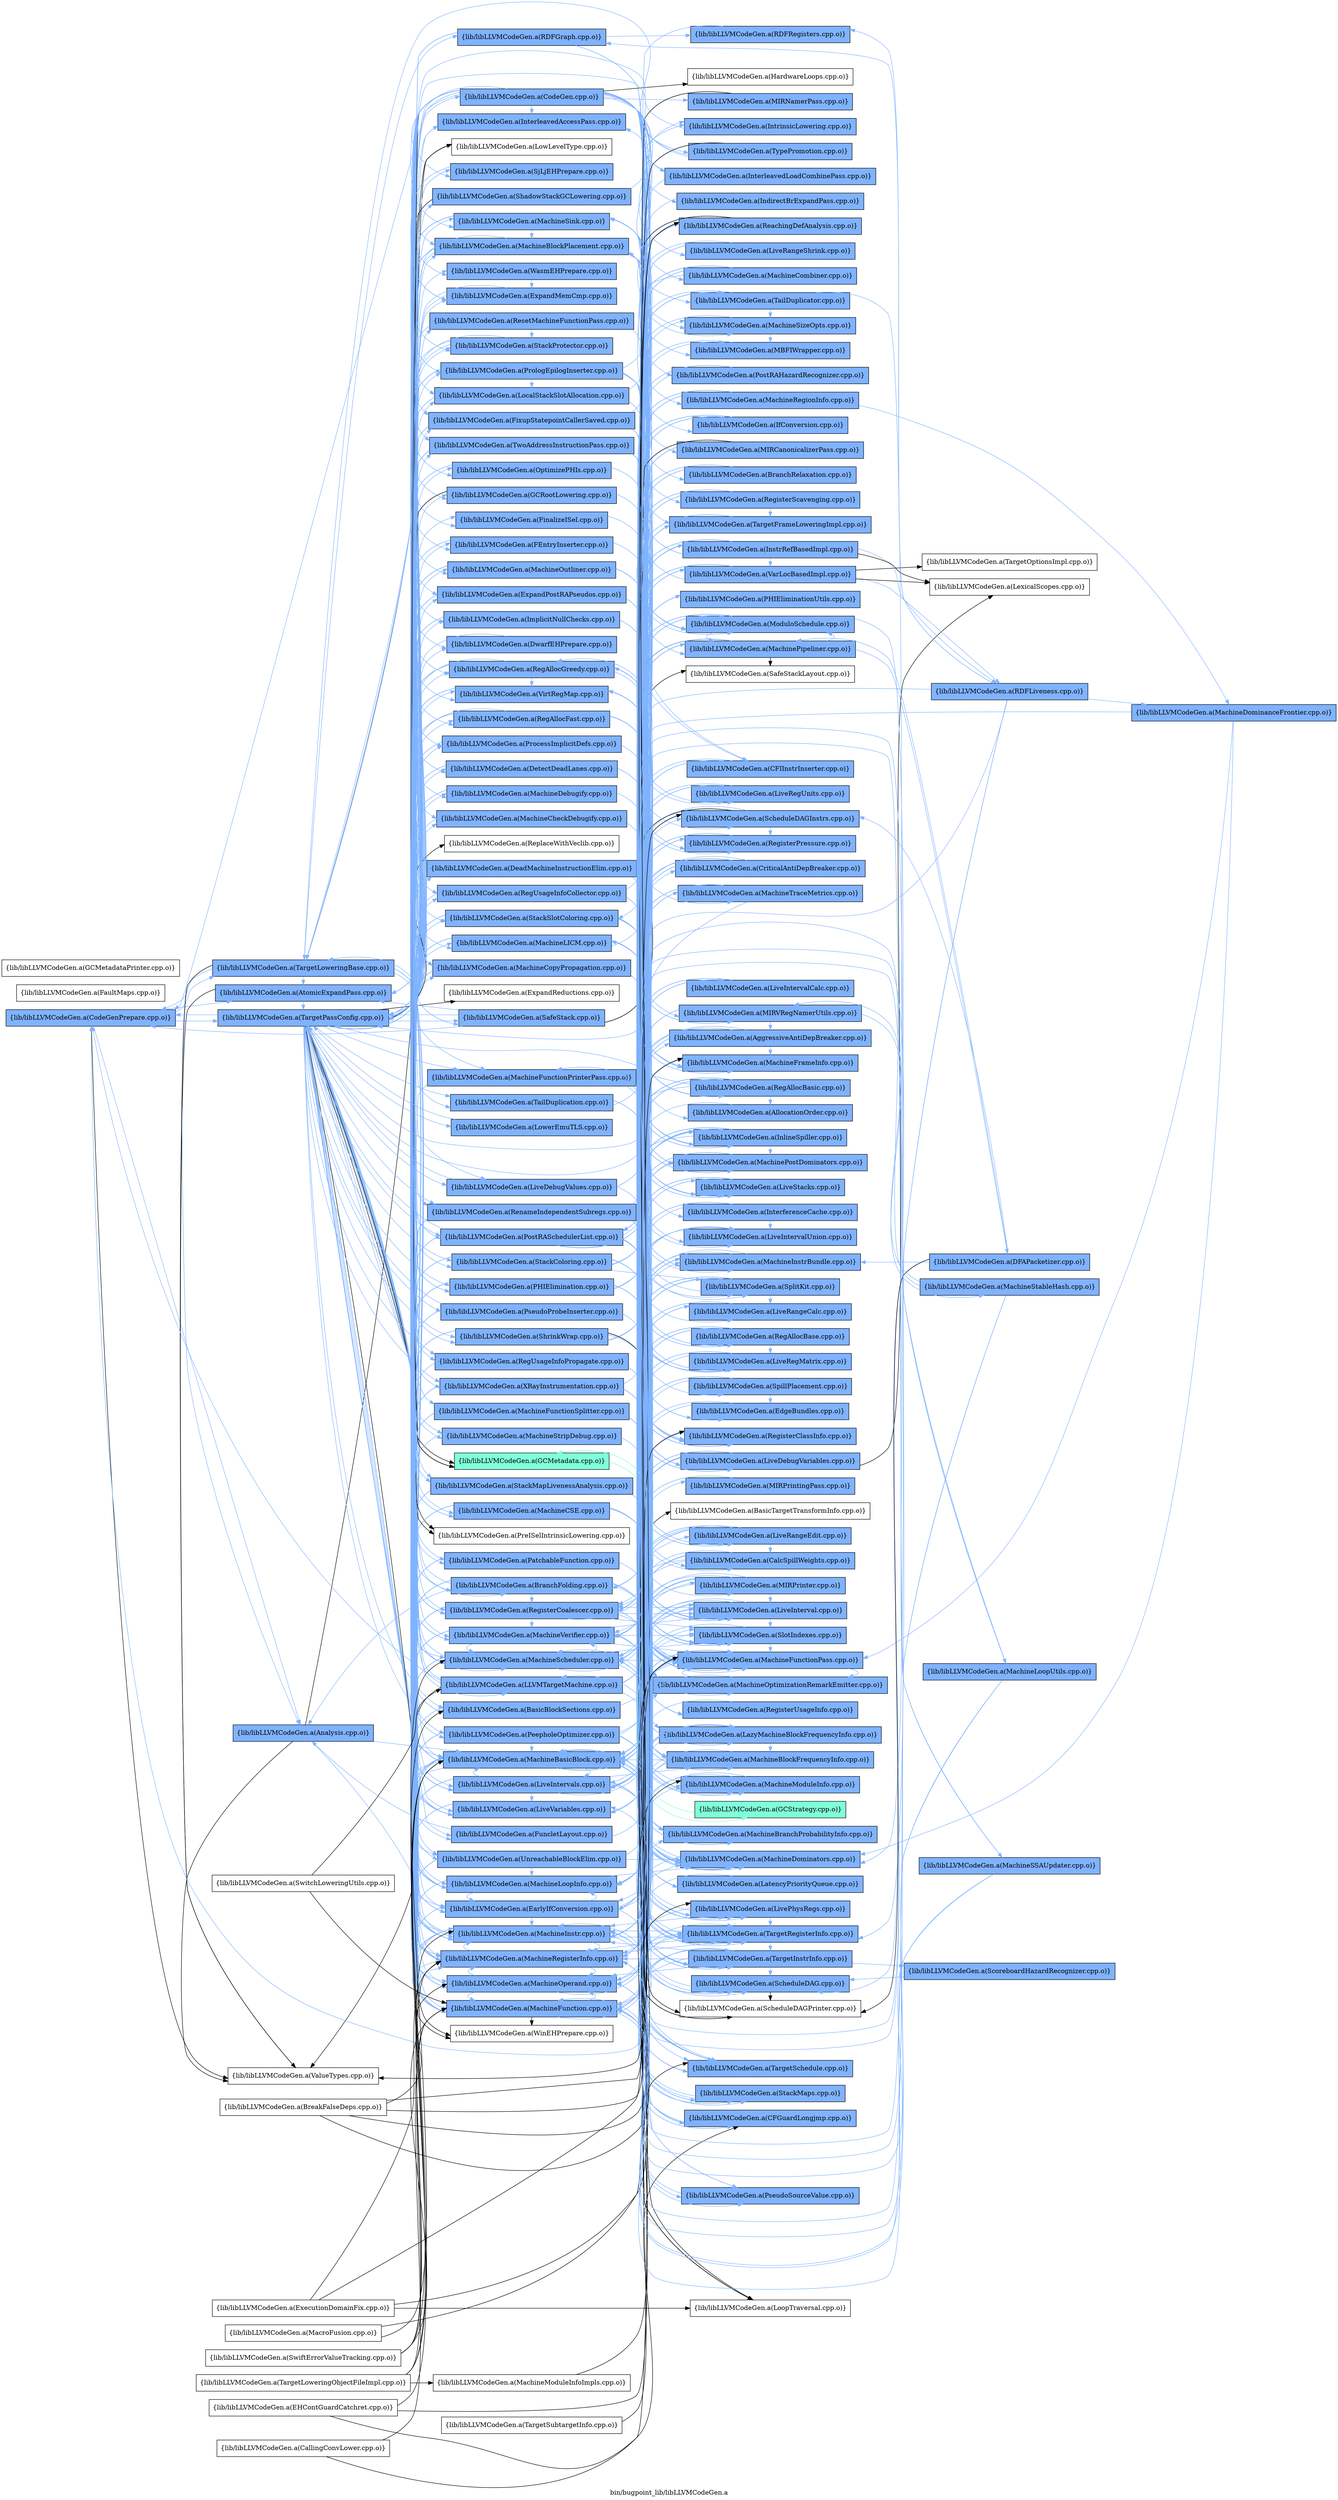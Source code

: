 digraph "bin/bugpoint_lib/libLLVMCodeGen.a" {
	label="bin/bugpoint_lib/libLLVMCodeGen.a";
	rankdir=LR;
	{ rank=same; Node0x5628b083c818;  }
	{ rank=same; Node0x5628b0839a78; Node0x5628b083a1f8; Node0x5628b081d828; Node0x5628b081e458; Node0x5628b0834848;  }
	{ rank=same; Node0x5628b083a9c8; Node0x5628b083a068; Node0x5628b081cb08; Node0x5628b081f1c8; Node0x5628b083b878; Node0x5628b081c0b8; Node0x5628b0819a98; Node0x5628b0818aa8; Node0x5628b0831148; Node0x5628b083d808; Node0x5628b081d198; Node0x5628b0823278; Node0x5628b083beb8; Node0x5628b081bcf8; Node0x5628b081ada8; Node0x5628b08188c8; Node0x5628b08207f8; Node0x5628b0832098; Node0x5628b08185a8; Node0x5628b081bc08; Node0x5628b081cc48; Node0x5628b081dd28; Node0x5628b08320e8; Node0x5628b0831eb8; Node0x5628b082e3f8; Node0x5628b0830068; Node0x5628b082f988; Node0x5628b082c828; Node0x5628b0824538; Node0x5628b0825cf8; Node0x5628b0825848; Node0x5628b0826a18; Node0x5628b081e0e8; Node0x5628b081ed18; Node0x5628b0824e98; Node0x5628b0824b28; Node0x5628b0825528; Node0x5628b08262e8; Node0x5628b0826298; Node0x5628b0821ba8; Node0x5628b0822a08; Node0x5628b08222d8; Node0x5628b0822fa8; Node0x5628b0823bd8; Node0x5628b08234a8; Node0x5628b0834e88; Node0x5628b08349d8; Node0x5628b08216a8; Node0x5628b08247b8; Node0x5628b081b988; Node0x5628b0817a68; Node0x5628b0819bd8; Node0x5628b0819458; Node0x5628b0829d08; Node0x5628b0828fe8; Node0x5628b082a7a8; Node0x5628b0821e78; Node0x5628b08238b8; Node0x5628b0823b38; Node0x5628b0823458; Node0x5628b08248a8; Node0x5628b0824358; Node0x5628b08245d8; Node0x5628b0826748; Node0x5628b08254d8; Node0x5628b08257a8; Node0x5628b082c5a8; Node0x5628b082bb08; Node0x5628b082d5e8; Node0x5628b082de58; Node0x5628b0834ed8; Node0x5628b0834528; Node0x5628b081bbb8; Node0x5628b081c338; Node0x5628b081c108; Node0x5628b081c928; Node0x5628b081da08;  }
	{ rank=same; Node0x5628b0823ae8; Node0x5628b083ec58; Node0x5628b081b0c8; Node0x5628b081d878; Node0x5628b081fd58; Node0x5628b082d1d8; Node0x5628b081eef8; Node0x5628b083a0b8; Node0x5628b081ac18; Node0x5628b0832d68; Node0x5628b081a3f8; Node0x5628b0831968; Node0x5628b0833448; Node0x5628b08269c8; Node0x5628b0819d18; Node0x5628b081b438; Node0x5628b0819818; Node0x5628b0820f78; Node0x5628b0833d58; Node0x5628b083dfd8; Node0x5628b083dd08; Node0x5628b0819598; Node0x5628b08183c8; Node0x5628b081c298; Node0x5628b081a538; Node0x5628b0828598; Node0x5628b0834348; Node0x5628b0817ec8; Node0x5628b0821068; Node0x5628b081f588; Node0x5628b081a218; Node0x5628b0828318; Node0x5628b08313c8; Node0x5628b08306a8; Node0x5628b0832cc8; Node0x5628b0817ce8; Node0x5628b0833b28; Node0x5628b0820208; Node0x5628b082ebc8; Node0x5628b082e088; Node0x5628b083cf98; Node0x5628b08270f8; Node0x5628b0826518; Node0x5628b083ce08; Node0x5628b083c0e8; Node0x5628b081bde8; Node0x5628b0826ce8; Node0x5628b0827b98; Node0x5628b08280e8; Node0x5628b082a0c8; Node0x5628b081cce8; Node0x5628b081d148; Node0x5628b081dd78; Node0x5628b083c228; Node0x5628b083bb98; Node0x5628b0820ac8; Node0x5628b0820cf8; Node0x5628b083cea8; Node0x5628b0818e68; Node0x5628b08248f8; Node0x5628b0833268; Node0x5628b0835478; Node0x5628b0829b78; Node0x5628b0823cc8; Node0x5628b08223c8; Node0x5628b0825488; Node0x5628b08264c8; Node0x5628b0829fd8; Node0x5628b082b608; Node0x5628b08337b8; Node0x5628b0833fd8; Node0x5628b0822eb8; Node0x5628b0821338; Node0x5628b0818828; Node0x5628b0819868; Node0x5628b08225f8; Node0x5628b083ac48; Node0x5628b081d2d8; Node0x5628b081df58;  }
	{ rank=same; Node0x5628b083c818;  }
	{ rank=same; Node0x5628b0839a78; Node0x5628b083a1f8; Node0x5628b081d828; Node0x5628b081e458; Node0x5628b0834848;  }
	{ rank=same; Node0x5628b083a9c8; Node0x5628b083a068; Node0x5628b081cb08; Node0x5628b081f1c8; Node0x5628b083b878; Node0x5628b081c0b8; Node0x5628b0819a98; Node0x5628b0818aa8; Node0x5628b0831148; Node0x5628b083d808; Node0x5628b081d198; Node0x5628b0823278; Node0x5628b083beb8; Node0x5628b081bcf8; Node0x5628b081ada8; Node0x5628b08188c8; Node0x5628b08207f8; Node0x5628b0832098; Node0x5628b08185a8; Node0x5628b081bc08; Node0x5628b081cc48; Node0x5628b081dd28; Node0x5628b08320e8; Node0x5628b0831eb8; Node0x5628b082e3f8; Node0x5628b0830068; Node0x5628b082f988; Node0x5628b082c828; Node0x5628b0824538; Node0x5628b0825cf8; Node0x5628b0825848; Node0x5628b0826a18; Node0x5628b081e0e8; Node0x5628b081ed18; Node0x5628b0824e98; Node0x5628b0824b28; Node0x5628b0825528; Node0x5628b08262e8; Node0x5628b0826298; Node0x5628b0821ba8; Node0x5628b0822a08; Node0x5628b08222d8; Node0x5628b0822fa8; Node0x5628b0823bd8; Node0x5628b08234a8; Node0x5628b0834e88; Node0x5628b08349d8; Node0x5628b08216a8; Node0x5628b08247b8; Node0x5628b081b988; Node0x5628b0817a68; Node0x5628b0819bd8; Node0x5628b0819458; Node0x5628b0829d08; Node0x5628b0828fe8; Node0x5628b082a7a8; Node0x5628b0821e78; Node0x5628b08238b8; Node0x5628b0823b38; Node0x5628b0823458; Node0x5628b08248a8; Node0x5628b0824358; Node0x5628b08245d8; Node0x5628b0826748; Node0x5628b08254d8; Node0x5628b08257a8; Node0x5628b082c5a8; Node0x5628b082bb08; Node0x5628b082d5e8; Node0x5628b082de58; Node0x5628b0834ed8; Node0x5628b0834528; Node0x5628b081bbb8; Node0x5628b081c338; Node0x5628b081c108; Node0x5628b081c928; Node0x5628b081da08;  }
	{ rank=same; Node0x5628b0823ae8; Node0x5628b083ec58; Node0x5628b081b0c8; Node0x5628b081d878; Node0x5628b081fd58; Node0x5628b082d1d8; Node0x5628b081eef8; Node0x5628b083a0b8; Node0x5628b081ac18; Node0x5628b0832d68; Node0x5628b081a3f8; Node0x5628b0831968; Node0x5628b0833448; Node0x5628b08269c8; Node0x5628b0819d18; Node0x5628b081b438; Node0x5628b0819818; Node0x5628b0820f78; Node0x5628b0833d58; Node0x5628b083dfd8; Node0x5628b083dd08; Node0x5628b0819598; Node0x5628b08183c8; Node0x5628b081c298; Node0x5628b081a538; Node0x5628b0828598; Node0x5628b0834348; Node0x5628b0817ec8; Node0x5628b0821068; Node0x5628b081f588; Node0x5628b081a218; Node0x5628b0828318; Node0x5628b08313c8; Node0x5628b08306a8; Node0x5628b0832cc8; Node0x5628b0817ce8; Node0x5628b0833b28; Node0x5628b0820208; Node0x5628b082ebc8; Node0x5628b082e088; Node0x5628b083cf98; Node0x5628b08270f8; Node0x5628b0826518; Node0x5628b083ce08; Node0x5628b083c0e8; Node0x5628b081bde8; Node0x5628b0826ce8; Node0x5628b0827b98; Node0x5628b08280e8; Node0x5628b082a0c8; Node0x5628b081cce8; Node0x5628b081d148; Node0x5628b081dd78; Node0x5628b083c228; Node0x5628b083bb98; Node0x5628b0820ac8; Node0x5628b0820cf8; Node0x5628b083cea8; Node0x5628b0818e68; Node0x5628b08248f8; Node0x5628b0833268; Node0x5628b0835478; Node0x5628b0829b78; Node0x5628b0823cc8; Node0x5628b08223c8; Node0x5628b0825488; Node0x5628b08264c8; Node0x5628b0829fd8; Node0x5628b082b608; Node0x5628b08337b8; Node0x5628b0833fd8; Node0x5628b0822eb8; Node0x5628b0821338; Node0x5628b0818828; Node0x5628b0819868; Node0x5628b08225f8; Node0x5628b083ac48; Node0x5628b081d2d8; Node0x5628b081df58;  }

	Node0x5628b083c818 [shape=record,shape=box,group=2,style=filled,fillcolor="0.600000 0.5 1",label="{lib/libLLVMCodeGen.a(CodeGenPrepare.cpp.o)}"];
	Node0x5628b083c818 -> Node0x5628b0839a78[color="0.600000 0.5 1"];
	Node0x5628b083c818 -> Node0x5628b083a1f8[color="0.600000 0.5 1"];
	Node0x5628b083c818 -> Node0x5628b081d828[color="0.600000 0.5 1"];
	Node0x5628b083c818 -> Node0x5628b081e458[color="0.600000 0.5 1"];
	Node0x5628b083c818 -> Node0x5628b0834848;
	Node0x5628b081d198 [shape=record,shape=box,group=2,style=filled,fillcolor="0.600000 0.5 1",label="{lib/libLLVMCodeGen.a(ExpandMemCmp.cpp.o)}"];
	Node0x5628b081d198 -> Node0x5628b083a1f8[color="0.600000 0.5 1"];
	Node0x5628b081d198 -> Node0x5628b081e458[color="0.600000 0.5 1"];
	Node0x5628b0820ac8 [shape=record,shape=box,group=0,label="{lib/libLLVMCodeGen.a(HardwareLoops.cpp.o)}"];
	Node0x5628b081bc08 [shape=record,shape=box,group=2,style=filled,fillcolor="0.600000 0.5 1",label="{lib/libLLVMCodeGen.a(SafeStack.cpp.o)}"];
	Node0x5628b081bc08 -> Node0x5628b083a1f8[color="0.600000 0.5 1"];
	Node0x5628b081bc08 -> Node0x5628b083c818[color="0.600000 0.5 1"];
	Node0x5628b081bc08 -> Node0x5628b081f588[color="0.600000 0.5 1"];
	Node0x5628b081bc08 -> Node0x5628b081a218;
	Node0x5628b081bc08 -> Node0x5628b081e458[color="0.600000 0.5 1"];
	Node0x5628b081d6e8 [shape=record,shape=box,group=0,label="{lib/libLLVMCodeGen.a(FaultMaps.cpp.o)}"];
	Node0x5628b081c0b8 [shape=record,shape=box,group=2,style=filled,fillcolor="0.600000 0.5 1",label="{lib/libLLVMCodeGen.a(MachineFunction.cpp.o)}"];
	Node0x5628b081c0b8 -> Node0x5628b083a068[color="0.600000 0.5 1"];
	Node0x5628b081c0b8 -> Node0x5628b081a3f8[color="0.600000 0.5 1"];
	Node0x5628b081c0b8 -> Node0x5628b081cb08[color="0.600000 0.5 1"];
	Node0x5628b081c0b8 -> Node0x5628b081ac18[color="0.600000 0.5 1"];
	Node0x5628b081c0b8 -> Node0x5628b0819a98[color="0.600000 0.5 1"];
	Node0x5628b081c0b8 -> Node0x5628b0818aa8[color="0.600000 0.5 1"];
	Node0x5628b081c0b8 -> Node0x5628b0831968[color="0.600000 0.5 1"];
	Node0x5628b081c0b8 -> Node0x5628b082d1d8[color="0.600000 0.5 1"];
	Node0x5628b081c0b8 -> Node0x5628b081c108;
	Node0x5628b081b438 [shape=record,shape=box,group=2,style=filled,fillcolor="0.600000 0.5 1",label="{lib/libLLVMCodeGen.a(MachineFunctionPass.cpp.o)}"];
	Node0x5628b081b438 -> Node0x5628b081bcf8[color="0.600000 0.5 1"];
	Node0x5628b081b438 -> Node0x5628b081ac18[color="0.600000 0.5 1"];
	Node0x5628b081b438 -> Node0x5628b0819818[color="0.600000 0.5 1"];
	Node0x5628b081cb08 [shape=record,shape=box,group=2,style=filled,fillcolor="0.600000 0.5 1",label="{lib/libLLVMCodeGen.a(MachineInstr.cpp.o)}"];
	Node0x5628b081cb08 -> Node0x5628b083a068[color="0.600000 0.5 1"];
	Node0x5628b081cb08 -> Node0x5628b081c0b8[color="0.600000 0.5 1"];
	Node0x5628b081cb08 -> Node0x5628b0819a98[color="0.600000 0.5 1"];
	Node0x5628b081cb08 -> Node0x5628b0818aa8[color="0.600000 0.5 1"];
	Node0x5628b081cb08 -> Node0x5628b081eef8[color="0.600000 0.5 1"];
	Node0x5628b081cb08 -> Node0x5628b082d1d8[color="0.600000 0.5 1"];
	Node0x5628b0819f98 [shape=record,shape=box,group=0,label="{lib/libLLVMCodeGen.a(MachineModuleInfoImpls.cpp.o)}"];
	Node0x5628b0819f98 -> Node0x5628b081ac18;
	Node0x5628b081eef8 [shape=record,shape=box,group=2,style=filled,fillcolor="0.600000 0.5 1",label="{lib/libLLVMCodeGen.a(StackMaps.cpp.o)}"];
	Node0x5628b081eef8 -> Node0x5628b081c0b8[color="0.600000 0.5 1"];
	Node0x5628b081eef8 -> Node0x5628b081cb08[color="0.600000 0.5 1"];
	Node0x5628b081eef8 -> Node0x5628b082d1d8[color="0.600000 0.5 1"];
	Node0x5628b083a068 [shape=record,shape=box,group=2,style=filled,fillcolor="0.600000 0.5 1",label="{lib/libLLVMCodeGen.a(MachineBasicBlock.cpp.o)}"];
	Node0x5628b083a068 -> Node0x5628b0823278[color="0.600000 0.5 1"];
	Node0x5628b083a068 -> Node0x5628b0823ae8[color="0.600000 0.5 1"];
	Node0x5628b083a068 -> Node0x5628b083ec58[color="0.600000 0.5 1"];
	Node0x5628b083a068 -> Node0x5628b083beb8[color="0.600000 0.5 1"];
	Node0x5628b083a068 -> Node0x5628b081b0c8[color="0.600000 0.5 1"];
	Node0x5628b083a068 -> Node0x5628b081c0b8[color="0.600000 0.5 1"];
	Node0x5628b083a068 -> Node0x5628b081d878[color="0.600000 0.5 1"];
	Node0x5628b083a068 -> Node0x5628b081cb08[color="0.600000 0.5 1"];
	Node0x5628b083a068 -> Node0x5628b081ada8[color="0.600000 0.5 1"];
	Node0x5628b083a068 -> Node0x5628b0818aa8[color="0.600000 0.5 1"];
	Node0x5628b083a068 -> Node0x5628b081fd58[color="0.600000 0.5 1"];
	Node0x5628b083a068 -> Node0x5628b082d1d8[color="0.600000 0.5 1"];
	Node0x5628b0818aa8 [shape=record,shape=box,group=2,style=filled,fillcolor="0.600000 0.5 1",label="{lib/libLLVMCodeGen.a(MachineRegisterInfo.cpp.o)}"];
	Node0x5628b0818aa8 -> Node0x5628b083a068[color="0.600000 0.5 1"];
	Node0x5628b0818aa8 -> Node0x5628b081c0b8[color="0.600000 0.5 1"];
	Node0x5628b0818aa8 -> Node0x5628b081cb08[color="0.600000 0.5 1"];
	Node0x5628b0818aa8 -> Node0x5628b0819a98[color="0.600000 0.5 1"];
	Node0x5628b0818aa8 -> Node0x5628b082d1d8[color="0.600000 0.5 1"];
	Node0x5628b083ce08 [shape=record,shape=box,group=2,style=filled,fillcolor="0.600000 0.5 1",label="{lib/libLLVMCodeGen.a(LiveRegMatrix.cpp.o)}"];
	Node0x5628b083ce08 -> Node0x5628b0823278[color="0.600000 0.5 1"];
	Node0x5628b083ce08 -> Node0x5628b0823ae8[color="0.600000 0.5 1"];
	Node0x5628b083ce08 -> Node0x5628b083c0e8[color="0.600000 0.5 1"];
	Node0x5628b083ce08 -> Node0x5628b081b438[color="0.600000 0.5 1"];
	Node0x5628b083ce08 -> Node0x5628b081bbb8[color="0.600000 0.5 1"];
	Node0x5628b0819a98 [shape=record,shape=box,group=2,style=filled,fillcolor="0.600000 0.5 1",label="{lib/libLLVMCodeGen.a(MachineOperand.cpp.o)}"];
	Node0x5628b0819a98 -> Node0x5628b083a068[color="0.600000 0.5 1"];
	Node0x5628b0819a98 -> Node0x5628b081c0b8[color="0.600000 0.5 1"];
	Node0x5628b0819a98 -> Node0x5628b0818aa8[color="0.600000 0.5 1"];
	Node0x5628b0819a98 -> Node0x5628b0833448[color="0.600000 0.5 1"];
	Node0x5628b0819a98 -> Node0x5628b0831968[color="0.600000 0.5 1"];
	Node0x5628b0819a98 -> Node0x5628b082d1d8[color="0.600000 0.5 1"];
	Node0x5628b082d1d8 [shape=record,shape=box,group=2,style=filled,fillcolor="0.600000 0.5 1",label="{lib/libLLVMCodeGen.a(TargetRegisterInfo.cpp.o)}"];
	Node0x5628b082d1d8 -> Node0x5628b083a068[color="0.600000 0.5 1"];
	Node0x5628b082d1d8 -> Node0x5628b081cb08[color="0.600000 0.5 1"];
	Node0x5628b082d1d8 -> Node0x5628b0818aa8[color="0.600000 0.5 1"];
	Node0x5628b082d1d8 -> Node0x5628b0821068[color="0.600000 0.5 1"];
	Node0x5628b083b738 [shape=record,shape=box,group=0,label="{lib/libLLVMCodeGen.a(CallingConvLower.cpp.o)}"];
	Node0x5628b083b738 -> Node0x5628b081a3f8;
	Node0x5628b083b738 -> Node0x5628b081c0b8;
	Node0x5628b081f588 [shape=record,shape=box,group=2,style=filled,fillcolor="0.600000 0.5 1",label="{lib/libLLVMCodeGen.a(IntrinsicLowering.cpp.o)}"];
	Node0x5628b081f588 -> Node0x5628b083a1f8[color="0.600000 0.5 1"];
	Node0x5628b081a3f8 [shape=record,shape=box,group=2,style=filled,fillcolor="0.600000 0.5 1",label="{lib/libLLVMCodeGen.a(MachineFrameInfo.cpp.o)}"];
	Node0x5628b081a3f8 -> Node0x5628b0818aa8[color="0.600000 0.5 1"];
	Node0x5628b081d828 [shape=record,shape=box,group=2,style=filled,fillcolor="0.600000 0.5 1",label="{lib/libLLVMCodeGen.a(TargetLoweringBase.cpp.o)}"];
	Node0x5628b081d828 -> Node0x5628b0839a78[color="0.600000 0.5 1"];
	Node0x5628b081d828 -> Node0x5628b083a1f8[color="0.600000 0.5 1"];
	Node0x5628b081d828 -> Node0x5628b083c818[color="0.600000 0.5 1"];
	Node0x5628b081d828 -> Node0x5628b081f1c8[color="0.600000 0.5 1"];
	Node0x5628b081d828 -> Node0x5628b083b878[color="0.600000 0.5 1"];
	Node0x5628b081d828 -> Node0x5628b083a9c8;
	Node0x5628b081d828 -> Node0x5628b083a068[color="0.600000 0.5 1"];
	Node0x5628b081d828 -> Node0x5628b081c0b8[color="0.600000 0.5 1"];
	Node0x5628b081d828 -> Node0x5628b081cb08[color="0.600000 0.5 1"];
	Node0x5628b081d828 -> Node0x5628b0819a98[color="0.600000 0.5 1"];
	Node0x5628b081d828 -> Node0x5628b0818aa8[color="0.600000 0.5 1"];
	Node0x5628b081d828 -> Node0x5628b0831148[color="0.600000 0.5 1"];
	Node0x5628b081d828 -> Node0x5628b0834848;
	Node0x5628b0834848 [shape=record,shape=box,group=0,label="{lib/libLLVMCodeGen.a(ValueTypes.cpp.o)}"];
	Node0x5628b083ec58 [shape=record,shape=box,group=2,style=filled,fillcolor="0.600000 0.5 1",label="{lib/libLLVMCodeGen.a(LivePhysRegs.cpp.o)}"];
	Node0x5628b083ec58 -> Node0x5628b083a068[color="0.600000 0.5 1"];
	Node0x5628b083ec58 -> Node0x5628b081cb08[color="0.600000 0.5 1"];
	Node0x5628b083ec58 -> Node0x5628b0818aa8[color="0.600000 0.5 1"];
	Node0x5628b083ec58 -> Node0x5628b082d1d8[color="0.600000 0.5 1"];
	Node0x5628b083beb8 [shape=record,shape=box,group=2,style=filled,fillcolor="0.600000 0.5 1",label="{lib/libLLVMCodeGen.a(LiveVariables.cpp.o)}"];
	Node0x5628b083beb8 -> Node0x5628b083a068[color="0.600000 0.5 1"];
	Node0x5628b083beb8 -> Node0x5628b081b438[color="0.600000 0.5 1"];
	Node0x5628b083beb8 -> Node0x5628b081cb08[color="0.600000 0.5 1"];
	Node0x5628b083beb8 -> Node0x5628b0818aa8[color="0.600000 0.5 1"];
	Node0x5628b083beb8 -> Node0x5628b0834528[color="0.600000 0.5 1"];
	Node0x5628b081b0c8 [shape=record,shape=box,group=2,style=filled,fillcolor="0.600000 0.5 1",label="{lib/libLLVMCodeGen.a(MachineDominators.cpp.o)}"];
	Node0x5628b081b0c8 -> Node0x5628b083d808[color="0.600000 0.5 1"];
	Node0x5628b081b0c8 -> Node0x5628b0820208[color="0.600000 0.5 1"];
	Node0x5628b081b0c8 -> Node0x5628b083a068[color="0.600000 0.5 1"];
	Node0x5628b081b0c8 -> Node0x5628b081b438[color="0.600000 0.5 1"];
	Node0x5628b0821068 [shape=record,shape=box,group=2,style=filled,fillcolor="0.600000 0.5 1",label="{lib/libLLVMCodeGen.a(TargetInstrInfo.cpp.o)}"];
	Node0x5628b0821068 -> Node0x5628b083a068[color="0.600000 0.5 1"];
	Node0x5628b0821068 -> Node0x5628b081c0b8[color="0.600000 0.5 1"];
	Node0x5628b0821068 -> Node0x5628b081cb08[color="0.600000 0.5 1"];
	Node0x5628b0821068 -> Node0x5628b0819a98[color="0.600000 0.5 1"];
	Node0x5628b0821068 -> Node0x5628b0818aa8[color="0.600000 0.5 1"];
	Node0x5628b0821068 -> Node0x5628b081a538[color="0.600000 0.5 1"];
	Node0x5628b0821068 -> Node0x5628b081eef8[color="0.600000 0.5 1"];
	Node0x5628b0821068 -> Node0x5628b0820488[color="0.600000 0.5 1"];
	Node0x5628b0821068 -> Node0x5628b0833d58[color="0.600000 0.5 1"];
	Node0x5628b0821338 [shape=record,shape=box,group=2,style=filled,fillcolor="0.600000 0.5 1",label="{lib/libLLVMCodeGen.a(TargetFrameLoweringImpl.cpp.o)}"];
	Node0x5628b0821338 -> Node0x5628b083bb98[color="0.600000 0.5 1"];
	Node0x5628b0821338 -> Node0x5628b081a3f8[color="0.600000 0.5 1"];
	Node0x5628b0821338 -> Node0x5628b0818aa8[color="0.600000 0.5 1"];
	Node0x5628b081e6d8 [shape=record,shape=box,group=0,label="{lib/libLLVMCodeGen.a(TargetOptionsImpl.cpp.o)}"];
	Node0x5628b0833f88 [shape=record,shape=box,group=0,label="{lib/libLLVMCodeGen.a(TargetSubtargetInfo.cpp.o)}"];
	Node0x5628b0833f88 -> Node0x5628b0833d58;
	Node0x5628b0839a78 [shape=record,shape=box,group=2,style=filled,fillcolor="0.600000 0.5 1",label="{lib/libLLVMCodeGen.a(Analysis.cpp.o)}"];
	Node0x5628b0839a78 -> Node0x5628b083a9c8;
	Node0x5628b0839a78 -> Node0x5628b083a068[color="0.600000 0.5 1"];
	Node0x5628b0839a78 -> Node0x5628b081cb08[color="0.600000 0.5 1"];
	Node0x5628b0839a78 -> Node0x5628b0834848;
	Node0x5628b083a9c8 [shape=record,shape=box,group=0,label="{lib/libLLVMCodeGen.a(LowLevelType.cpp.o)}"];
	Node0x5628b0832818 [shape=record,shape=box,group=0,label="{lib/libLLVMCodeGen.a(MacroFusion.cpp.o)}"];
	Node0x5628b0832818 -> Node0x5628b08188c8;
	Node0x5628b0832818 -> Node0x5628b0828598;
	Node0x5628b083a1f8 [shape=record,shape=box,group=2,style=filled,fillcolor="0.600000 0.5 1",label="{lib/libLLVMCodeGen.a(AtomicExpandPass.cpp.o)}"];
	Node0x5628b083a1f8 -> Node0x5628b081e458[color="0.600000 0.5 1"];
	Node0x5628b083a1f8 -> Node0x5628b0834848;
	Node0x5628b083a0b8 [shape=record,shape=box,group=0,label="{lib/libLLVMCodeGen.a(BasicTargetTransformInfo.cpp.o)}"];
	Node0x5628b083aab8 [shape=record,shape=box,group=0,label="{lib/libLLVMCodeGen.a(BreakFalseDeps.cpp.o)}"];
	Node0x5628b083aab8 -> Node0x5628b083ec58;
	Node0x5628b083aab8 -> Node0x5628b081b438;
	Node0x5628b083aab8 -> Node0x5628b0819a98;
	Node0x5628b083aab8 -> Node0x5628b08270f8;
	Node0x5628b083aab8 -> Node0x5628b08183c8;
	Node0x5628b083c228 [shape=record,shape=box,group=2,style=filled,fillcolor="0.600000 0.5 1",label="{lib/libLLVMCodeGen.a(CFGuardLongjmp.cpp.o)}"];
	Node0x5628b083c228 -> Node0x5628b081c0b8[color="0.600000 0.5 1"];
	Node0x5628b083c228 -> Node0x5628b081b438[color="0.600000 0.5 1"];
	Node0x5628b083c228 -> Node0x5628b081cb08[color="0.600000 0.5 1"];
	Node0x5628b083bb98 [shape=record,shape=box,group=2,style=filled,fillcolor="0.600000 0.5 1",label="{lib/libLLVMCodeGen.a(CFIInstrInserter.cpp.o)}"];
	Node0x5628b083bb98 -> Node0x5628b083a068[color="0.600000 0.5 1"];
	Node0x5628b083bb98 -> Node0x5628b081c0b8[color="0.600000 0.5 1"];
	Node0x5628b083bb98 -> Node0x5628b081b438[color="0.600000 0.5 1"];
	Node0x5628b083bb98 -> Node0x5628b081cb08[color="0.600000 0.5 1"];
	Node0x5628b083d808 [shape=record,shape=box,group=2,style=filled,fillcolor="0.600000 0.5 1",label="{lib/libLLVMCodeGen.a(EarlyIfConversion.cpp.o)}"];
	Node0x5628b083d808 -> Node0x5628b083a068[color="0.600000 0.5 1"];
	Node0x5628b083d808 -> Node0x5628b0819d18[color="0.600000 0.5 1"];
	Node0x5628b083d808 -> Node0x5628b081b0c8[color="0.600000 0.5 1"];
	Node0x5628b083d808 -> Node0x5628b081b438[color="0.600000 0.5 1"];
	Node0x5628b083d808 -> Node0x5628b081cb08[color="0.600000 0.5 1"];
	Node0x5628b083d808 -> Node0x5628b081ada8[color="0.600000 0.5 1"];
	Node0x5628b083d808 -> Node0x5628b0819a98[color="0.600000 0.5 1"];
	Node0x5628b083d808 -> Node0x5628b0819818[color="0.600000 0.5 1"];
	Node0x5628b083d808 -> Node0x5628b0818aa8[color="0.600000 0.5 1"];
	Node0x5628b083d808 -> Node0x5628b0820f78[color="0.600000 0.5 1"];
	Node0x5628b083d808 -> Node0x5628b0833d58[color="0.600000 0.5 1"];
	Node0x5628b081ea98 [shape=record,shape=box,group=0,label="{lib/libLLVMCodeGen.a(EHContGuardCatchret.cpp.o)}"];
	Node0x5628b081ea98 -> Node0x5628b083c228;
	Node0x5628b081ea98 -> Node0x5628b083a068;
	Node0x5628b081ea98 -> Node0x5628b081b438;
	Node0x5628b081cf18 [shape=record,shape=box,group=0,label="{lib/libLLVMCodeGen.a(ExecutionDomainFix.cpp.o)}"];
	Node0x5628b081cf18 -> Node0x5628b083ac48;
	Node0x5628b081cf18 -> Node0x5628b081b438;
	Node0x5628b081cf18 -> Node0x5628b0818aa8;
	Node0x5628b081cf18 -> Node0x5628b08270f8;
	Node0x5628b0820cf8 [shape=record,shape=box,group=2,style=filled,fillcolor="0.600000 0.5 1",label="{lib/libLLVMCodeGen.a(IndirectBrExpandPass.cpp.o)}"];
	Node0x5628b0820cf8 -> Node0x5628b081e458[color="0.600000 0.5 1"];
	Node0x5628b081f1c8 [shape=record,shape=box,group=2,style=filled,fillcolor="0.600000 0.5 1",label="{lib/libLLVMCodeGen.a(InterleavedAccessPass.cpp.o)}"];
	Node0x5628b081f1c8 -> Node0x5628b081e458[color="0.600000 0.5 1"];
	Node0x5628b083cea8 [shape=record,shape=box,group=2,style=filled,fillcolor="0.600000 0.5 1",label="{lib/libLLVMCodeGen.a(LiveRangeShrink.cpp.o)}"];
	Node0x5628b083cea8 -> Node0x5628b083a068[color="0.600000 0.5 1"];
	Node0x5628b083cea8 -> Node0x5628b081b438[color="0.600000 0.5 1"];
	Node0x5628b083cea8 -> Node0x5628b081cb08[color="0.600000 0.5 1"];
	Node0x5628b083cea8 -> Node0x5628b0818aa8[color="0.600000 0.5 1"];
	Node0x5628b083b878 [shape=record,shape=box,group=2,style=filled,fillcolor="0.600000 0.5 1",label="{lib/libLLVMCodeGen.a(LLVMTargetMachine.cpp.o)}"];
	Node0x5628b083b878 -> Node0x5628b083a0b8;
	Node0x5628b083b878 -> Node0x5628b083c818[color="0.600000 0.5 1"];
	Node0x5628b083b878 -> Node0x5628b081ac18[color="0.600000 0.5 1"];
	Node0x5628b083b878 -> Node0x5628b0832d68[color="0.600000 0.5 1"];
	Node0x5628b083b878 -> Node0x5628b081d828[color="0.600000 0.5 1"];
	Node0x5628b083b878 -> Node0x5628b081e458[color="0.600000 0.5 1"];
	Node0x5628b083b878 -> Node0x5628b0834848;
	Node0x5628b0818e68 [shape=record,shape=box,group=2,style=filled,fillcolor="0.600000 0.5 1",label="{lib/libLLVMCodeGen.a(MachineCombiner.cpp.o)}"];
	Node0x5628b0818e68 -> Node0x5628b0820208[color="0.600000 0.5 1"];
	Node0x5628b0818e68 -> Node0x5628b083a068[color="0.600000 0.5 1"];
	Node0x5628b0818e68 -> Node0x5628b081b0c8[color="0.600000 0.5 1"];
	Node0x5628b0818e68 -> Node0x5628b081c0b8[color="0.600000 0.5 1"];
	Node0x5628b0818e68 -> Node0x5628b081b438[color="0.600000 0.5 1"];
	Node0x5628b0818e68 -> Node0x5628b081cb08[color="0.600000 0.5 1"];
	Node0x5628b0818e68 -> Node0x5628b081ada8[color="0.600000 0.5 1"];
	Node0x5628b0818e68 -> Node0x5628b0818aa8[color="0.600000 0.5 1"];
	Node0x5628b0818e68 -> Node0x5628b0817ce8[color="0.600000 0.5 1"];
	Node0x5628b0818e68 -> Node0x5628b0820f78[color="0.600000 0.5 1"];
	Node0x5628b0818e68 -> Node0x5628b08183c8[color="0.600000 0.5 1"];
	Node0x5628b0818e68 -> Node0x5628b0833d58[color="0.600000 0.5 1"];
	Node0x5628b08188c8 [shape=record,shape=box,group=2,style=filled,fillcolor="0.600000 0.5 1",label="{lib/libLLVMCodeGen.a(MachineScheduler.cpp.o)}"];
	Node0x5628b08188c8 -> Node0x5628b0823278[color="0.600000 0.5 1"];
	Node0x5628b08188c8 -> Node0x5628b0823ae8[color="0.600000 0.5 1"];
	Node0x5628b08188c8 -> Node0x5628b083a068[color="0.600000 0.5 1"];
	Node0x5628b08188c8 -> Node0x5628b081b0c8[color="0.600000 0.5 1"];
	Node0x5628b08188c8 -> Node0x5628b081c0b8[color="0.600000 0.5 1"];
	Node0x5628b08188c8 -> Node0x5628b081b438[color="0.600000 0.5 1"];
	Node0x5628b08188c8 -> Node0x5628b081cb08[color="0.600000 0.5 1"];
	Node0x5628b08188c8 -> Node0x5628b081ada8[color="0.600000 0.5 1"];
	Node0x5628b08188c8 -> Node0x5628b08207f8[color="0.600000 0.5 1"];
	Node0x5628b08188c8 -> Node0x5628b08183c8[color="0.600000 0.5 1"];
	Node0x5628b08188c8 -> Node0x5628b081c298[color="0.600000 0.5 1"];
	Node0x5628b08188c8 -> Node0x5628b081a538[color="0.600000 0.5 1"];
	Node0x5628b08188c8 -> Node0x5628b0828598[color="0.600000 0.5 1"];
	Node0x5628b08188c8 -> Node0x5628b081fd58[color="0.600000 0.5 1"];
	Node0x5628b08188c8 -> Node0x5628b081e458[color="0.600000 0.5 1"];
	Node0x5628b08188c8 -> Node0x5628b0833d58[color="0.600000 0.5 1"];
	Node0x5628b0832098 [shape=record,shape=box,group=2,style=filled,fillcolor="0.600000 0.5 1",label="{lib/libLLVMCodeGen.a(PseudoProbeInserter.cpp.o)}"];
	Node0x5628b0832098 -> Node0x5628b083a068[color="0.600000 0.5 1"];
	Node0x5628b0832098 -> Node0x5628b081c0b8[color="0.600000 0.5 1"];
	Node0x5628b0832098 -> Node0x5628b081b438[color="0.600000 0.5 1"];
	Node0x5628b0832098 -> Node0x5628b081cb08[color="0.600000 0.5 1"];
	Node0x5628b0832098 -> Node0x5628b081e458[color="0.600000 0.5 1"];
	Node0x5628b08270f8 [shape=record,shape=box,group=2,style=filled,fillcolor="0.600000 0.5 1",label="{lib/libLLVMCodeGen.a(ReachingDefAnalysis.cpp.o)}"];
	Node0x5628b08270f8 -> Node0x5628b083ec58[color="0.600000 0.5 1"];
	Node0x5628b08270f8 -> Node0x5628b083ac48;
	Node0x5628b08270f8 -> Node0x5628b083a068[color="0.600000 0.5 1"];
	Node0x5628b08270f8 -> Node0x5628b081b438[color="0.600000 0.5 1"];
	Node0x5628b08270f8 -> Node0x5628b081cb08[color="0.600000 0.5 1"];
	Node0x5628b081cd88 [shape=record,shape=box,group=0,label="{lib/libLLVMCodeGen.a(TargetLoweringObjectFileImpl.cpp.o)}"];
	Node0x5628b081cd88 -> Node0x5628b083a068;
	Node0x5628b081cd88 -> Node0x5628b081c0b8;
	Node0x5628b081cd88 -> Node0x5628b0819f98;
	Node0x5628b081cd88 -> Node0x5628b081cc48;
	Node0x5628b081e458 [shape=record,shape=box,group=2,style=filled,fillcolor="0.600000 0.5 1",label="{lib/libLLVMCodeGen.a(TargetPassConfig.cpp.o)}"];
	Node0x5628b081e458 -> Node0x5628b083c818[color="0.600000 0.5 1"];
	Node0x5628b081e458 -> Node0x5628b083d808[color="0.600000 0.5 1"];
	Node0x5628b081e458 -> Node0x5628b081d198[color="0.600000 0.5 1"];
	Node0x5628b081e458 -> Node0x5628b0823278[color="0.600000 0.5 1"];
	Node0x5628b081e458 -> Node0x5628b083beb8[color="0.600000 0.5 1"];
	Node0x5628b081e458 -> Node0x5628b081bcf8[color="0.600000 0.5 1"];
	Node0x5628b081e458 -> Node0x5628b081ada8[color="0.600000 0.5 1"];
	Node0x5628b081e458 -> Node0x5628b08188c8[color="0.600000 0.5 1"];
	Node0x5628b081e458 -> Node0x5628b08207f8[color="0.600000 0.5 1"];
	Node0x5628b081e458 -> Node0x5628b0832098[color="0.600000 0.5 1"];
	Node0x5628b081e458 -> Node0x5628b08185a8[color="0.600000 0.5 1"];
	Node0x5628b081e458 -> Node0x5628b081bc08[color="0.600000 0.5 1"];
	Node0x5628b081e458 -> Node0x5628b081cc48[color="0.600000 0.5 1"];
	Node0x5628b081e458 -> Node0x5628b081dd28[color="0.600000 0.5 1"];
	Node0x5628b081e458 -> Node0x5628b08320e8[color="0.600000 0.5 1"];
	Node0x5628b081e458 -> Node0x5628b0831eb8[color="0.600000 0.5 1"];
	Node0x5628b081e458 -> Node0x5628b082e3f8[color="0.600000 0.5 1"];
	Node0x5628b081e458 -> Node0x5628b0830068[color="0.600000 0.5 1"];
	Node0x5628b081e458 -> Node0x5628b082f988[color="0.600000 0.5 1"];
	Node0x5628b081e458 -> Node0x5628b082c828[color="0.600000 0.5 1"];
	Node0x5628b081e458 -> Node0x5628b0824538[color="0.600000 0.5 1"];
	Node0x5628b081e458 -> Node0x5628b0825cf8[color="0.600000 0.5 1"];
	Node0x5628b081e458 -> Node0x5628b0825848[color="0.600000 0.5 1"];
	Node0x5628b081e458 -> Node0x5628b0826a18[color="0.600000 0.5 1"];
	Node0x5628b081e458 -> Node0x5628b081e0e8[color="0.600000 0.5 1"];
	Node0x5628b081e458 -> Node0x5628b081ed18[color="0.600000 0.5 1"];
	Node0x5628b081e458 -> Node0x5628b0824e98[color="0.600000 0.5 1"];
	Node0x5628b081e458 -> Node0x5628b0824b28[color="0.600000 0.5 1"];
	Node0x5628b081e458 -> Node0x5628b0825528[color="0.600000 0.5 1"];
	Node0x5628b081e458 -> Node0x5628b08262e8[color="0.600000 0.5 1"];
	Node0x5628b081e458 -> Node0x5628b0826298[color="0.600000 0.5 1"];
	Node0x5628b081e458 -> Node0x5628b0821ba8[color="0.600000 0.5 1"];
	Node0x5628b081e458 -> Node0x5628b0822a08[color="0.600000 0.5 1"];
	Node0x5628b081e458 -> Node0x5628b08222d8[color="0.600000 0.5 1"];
	Node0x5628b081e458 -> Node0x5628b0822fa8[color="0.600000 0.5 1"];
	Node0x5628b081e458 -> Node0x5628b0823bd8[color="0.600000 0.5 1"];
	Node0x5628b081e458 -> Node0x5628b08234a8;
	Node0x5628b081e458 -> Node0x5628b0834e88[color="0.600000 0.5 1"];
	Node0x5628b081e458 -> Node0x5628b08349d8[color="0.600000 0.5 1"];
	Node0x5628b081e458 -> Node0x5628b08216a8[color="0.600000 0.5 1"];
	Node0x5628b081e458 -> Node0x5628b08247b8[color="0.600000 0.5 1"];
	Node0x5628b081e458 -> Node0x5628b081b988[color="0.600000 0.5 1"];
	Node0x5628b081e458 -> Node0x5628b0817a68[color="0.600000 0.5 1"];
	Node0x5628b081e458 -> Node0x5628b0819bd8[color="0.600000 0.5 1"];
	Node0x5628b081e458 -> Node0x5628b0819458[color="0.600000 0.5 1"];
	Node0x5628b081e458 -> Node0x5628b0829d08;
	Node0x5628b081e458 -> Node0x5628b0828fe8[color="0.600000 0.5 1"];
	Node0x5628b081e458 -> Node0x5628b082a7a8[color="0.600000 0.5 1"];
	Node0x5628b081e458 -> Node0x5628b0821e78[color="0.600000 0.5 1"];
	Node0x5628b081e458 -> Node0x5628b08238b8[color="0.600000 0.5 1"];
	Node0x5628b081e458 -> Node0x5628b0823b38[color="0.600000 0.5 1"];
	Node0x5628b081e458 -> Node0x5628b0823458[color="0.600000 0.5 1"];
	Node0x5628b081e458 -> Node0x5628b08248a8[color="0.600000 0.5 1"];
	Node0x5628b081e458 -> Node0x5628b0824358[color="0.600000 0.5 1"];
	Node0x5628b081e458 -> Node0x5628b08245d8[color="0.600000 0.5 1"];
	Node0x5628b081e458 -> Node0x5628b0826748[color="0.600000 0.5 1"];
	Node0x5628b081e458 -> Node0x5628b08254d8[color="0.600000 0.5 1"];
	Node0x5628b081e458 -> Node0x5628b08257a8;
	Node0x5628b081e458 -> Node0x5628b082c5a8;
	Node0x5628b081e458 -> Node0x5628b082bb08[color="0.600000 0.5 1"];
	Node0x5628b081e458 -> Node0x5628b082d5e8[color="0.600000 0.5 1"];
	Node0x5628b081e458 -> Node0x5628b082de58[color="0.600000 0.5 1"];
	Node0x5628b081e458 -> Node0x5628b0834ed8[color="0.600000 0.5 1"];
	Node0x5628b081e458 -> Node0x5628b0834528[color="0.600000 0.5 1"];
	Node0x5628b081e458 -> Node0x5628b081bbb8[color="0.600000 0.5 1"];
	Node0x5628b081e458 -> Node0x5628b081c338[color="0.600000 0.5 1"];
	Node0x5628b081e458 -> Node0x5628b081c108;
	Node0x5628b081e458 -> Node0x5628b081c928[color="0.600000 0.5 1"];
	Node0x5628b081e458 -> Node0x5628b081da08[color="0.600000 0.5 1"];
	Node0x5628b081ac18 [shape=record,shape=box,group=2,style=filled,fillcolor="0.600000 0.5 1",label="{lib/libLLVMCodeGen.a(MachineModuleInfo.cpp.o)}"];
	Node0x5628b081ac18 -> Node0x5628b083c228[color="0.600000 0.5 1"];
	Node0x5628b081ac18 -> Node0x5628b083b878[color="0.600000 0.5 1"];
	Node0x5628b081ac18 -> Node0x5628b081c0b8[color="0.600000 0.5 1"];
	Node0x5628b081ada8 [shape=record,shape=box,group=2,style=filled,fillcolor="0.600000 0.5 1",label="{lib/libLLVMCodeGen.a(MachineLoopInfo.cpp.o)}"];
	Node0x5628b081ada8 -> Node0x5628b083d808[color="0.600000 0.5 1"];
	Node0x5628b081ada8 -> Node0x5628b083a068[color="0.600000 0.5 1"];
	Node0x5628b081ada8 -> Node0x5628b081b0c8[color="0.600000 0.5 1"];
	Node0x5628b081ada8 -> Node0x5628b081b438[color="0.600000 0.5 1"];
	Node0x5628b081ada8 -> Node0x5628b081cb08[color="0.600000 0.5 1"];
	Node0x5628b081ada8 -> Node0x5628b0818aa8[color="0.600000 0.5 1"];
	Node0x5628b083cf98 [shape=record,shape=box,group=2,style=filled,fillcolor="0.600000 0.5 1",label="{lib/libLLVMCodeGen.a(EdgeBundles.cpp.o)}"];
	Node0x5628b083cf98 -> Node0x5628b083a068[color="0.600000 0.5 1"];
	Node0x5628b083cf98 -> Node0x5628b081b438[color="0.600000 0.5 1"];
	Node0x5628b081a948 [shape=record,shape=box,group=2,style=filled,fillcolor="0.600000 0.5 1",label="{lib/libLLVMCodeGen.a(MachineDominanceFrontier.cpp.o)}"];
	Node0x5628b081a948 -> Node0x5628b083a068[color="0.600000 0.5 1"];
	Node0x5628b081a948 -> Node0x5628b081b0c8[color="0.600000 0.5 1"];
	Node0x5628b081a948 -> Node0x5628b081b438[color="0.600000 0.5 1"];
	Node0x5628b0831148 [shape=record,shape=box,group=2,style=filled,fillcolor="0.600000 0.5 1",label="{lib/libLLVMCodeGen.a(RDFGraph.cpp.o)}"];
	Node0x5628b0831148 -> Node0x5628b0823ae8[color="0.600000 0.5 1"];
	Node0x5628b0831148 -> Node0x5628b083a068[color="0.600000 0.5 1"];
	Node0x5628b0831148 -> Node0x5628b081b0c8[color="0.600000 0.5 1"];
	Node0x5628b0831148 -> Node0x5628b081c0b8[color="0.600000 0.5 1"];
	Node0x5628b0831148 -> Node0x5628b081cb08[color="0.600000 0.5 1"];
	Node0x5628b0831148 -> Node0x5628b08269c8[color="0.600000 0.5 1"];
	Node0x5628b0830a68 [shape=record,shape=box,group=2,style=filled,fillcolor="0.600000 0.5 1",label="{lib/libLLVMCodeGen.a(RDFLiveness.cpp.o)}"];
	Node0x5628b0830a68 -> Node0x5628b083a068[color="0.600000 0.5 1"];
	Node0x5628b0830a68 -> Node0x5628b081a948[color="0.600000 0.5 1"];
	Node0x5628b0830a68 -> Node0x5628b081b0c8[color="0.600000 0.5 1"];
	Node0x5628b0830a68 -> Node0x5628b081cb08[color="0.600000 0.5 1"];
	Node0x5628b0830a68 -> Node0x5628b0831148[color="0.600000 0.5 1"];
	Node0x5628b0830a68 -> Node0x5628b08269c8[color="0.600000 0.5 1"];
	Node0x5628b0830a68 -> Node0x5628b082d1d8[color="0.600000 0.5 1"];
	Node0x5628b08269c8 [shape=record,shape=box,group=2,style=filled,fillcolor="0.600000 0.5 1",label="{lib/libLLVMCodeGen.a(RDFRegisters.cpp.o)}"];
	Node0x5628b08269c8 -> Node0x5628b082d1d8[color="0.600000 0.5 1"];
	Node0x5628b0823278 [shape=record,shape=box,group=2,style=filled,fillcolor="0.600000 0.5 1",label="{lib/libLLVMCodeGen.a(LiveIntervals.cpp.o)}"];
	Node0x5628b0823278 -> Node0x5628b0823ae8[color="0.600000 0.5 1"];
	Node0x5628b0823278 -> Node0x5628b083dfd8[color="0.600000 0.5 1"];
	Node0x5628b0823278 -> Node0x5628b083dd08[color="0.600000 0.5 1"];
	Node0x5628b0823278 -> Node0x5628b083beb8[color="0.600000 0.5 1"];
	Node0x5628b0823278 -> Node0x5628b083a068[color="0.600000 0.5 1"];
	Node0x5628b0823278 -> Node0x5628b0819598[color="0.600000 0.5 1"];
	Node0x5628b0823278 -> Node0x5628b081b0c8[color="0.600000 0.5 1"];
	Node0x5628b0823278 -> Node0x5628b081c0b8[color="0.600000 0.5 1"];
	Node0x5628b0823278 -> Node0x5628b081b438[color="0.600000 0.5 1"];
	Node0x5628b0823278 -> Node0x5628b081cb08[color="0.600000 0.5 1"];
	Node0x5628b0823278 -> Node0x5628b081ada8[color="0.600000 0.5 1"];
	Node0x5628b0823278 -> Node0x5628b0818aa8[color="0.600000 0.5 1"];
	Node0x5628b0823278 -> Node0x5628b081fd58[color="0.600000 0.5 1"];
	Node0x5628b0823278 -> Node0x5628b081eef8[color="0.600000 0.5 1"];
	Node0x5628b0823278 -> Node0x5628b082d1d8[color="0.600000 0.5 1"];
	Node0x5628b081fd58 [shape=record,shape=box,group=2,style=filled,fillcolor="0.600000 0.5 1",label="{lib/libLLVMCodeGen.a(SlotIndexes.cpp.o)}"];
	Node0x5628b081fd58 -> Node0x5628b083a068[color="0.600000 0.5 1"];
	Node0x5628b081fd58 -> Node0x5628b081b438[color="0.600000 0.5 1"];
	Node0x5628b081bbb8 [shape=record,shape=box,group=2,style=filled,fillcolor="0.600000 0.5 1",label="{lib/libLLVMCodeGen.a(VirtRegMap.cpp.o)}"];
	Node0x5628b081bbb8 -> Node0x5628b0823278[color="0.600000 0.5 1"];
	Node0x5628b081bbb8 -> Node0x5628b0823ae8[color="0.600000 0.5 1"];
	Node0x5628b081bbb8 -> Node0x5628b083a068[color="0.600000 0.5 1"];
	Node0x5628b081bbb8 -> Node0x5628b081a3f8[color="0.600000 0.5 1"];
	Node0x5628b081bbb8 -> Node0x5628b081b438[color="0.600000 0.5 1"];
	Node0x5628b081bbb8 -> Node0x5628b081cb08[color="0.600000 0.5 1"];
	Node0x5628b081bbb8 -> Node0x5628b0819a98[color="0.600000 0.5 1"];
	Node0x5628b081bbb8 -> Node0x5628b0818aa8[color="0.600000 0.5 1"];
	Node0x5628b081bbb8 -> Node0x5628b0834348[color="0.600000 0.5 1"];
	Node0x5628b081bbb8 -> Node0x5628b081fd58[color="0.600000 0.5 1"];
	Node0x5628b081bbb8 -> Node0x5628b0826ce8[color="0.600000 0.5 1"];
	Node0x5628b081bbb8 -> Node0x5628b082d1d8[color="0.600000 0.5 1"];
	Node0x5628b0817ab8 [shape=record,shape=box,group=2,style=filled,fillcolor="0.600000 0.5 1",label="{lib/libLLVMCodeGen.a(MachineSSAUpdater.cpp.o)}"];
	Node0x5628b0817ab8 -> Node0x5628b083a068[color="0.600000 0.5 1"];
	Node0x5628b0817ab8 -> Node0x5628b081c0b8[color="0.600000 0.5 1"];
	Node0x5628b0817ab8 -> Node0x5628b081cb08[color="0.600000 0.5 1"];
	Node0x5628b0817ab8 -> Node0x5628b0819a98[color="0.600000 0.5 1"];
	Node0x5628b0817ab8 -> Node0x5628b0818aa8[color="0.600000 0.5 1"];
	Node0x5628b0820208 [shape=record,shape=box,group=2,style=filled,fillcolor="0.600000 0.5 1",label="{lib/libLLVMCodeGen.a(LazyMachineBlockFrequencyInfo.cpp.o)}"];
	Node0x5628b0820208 -> Node0x5628b0819598[color="0.600000 0.5 1"];
	Node0x5628b0820208 -> Node0x5628b0819d18[color="0.600000 0.5 1"];
	Node0x5628b0820208 -> Node0x5628b081b0c8[color="0.600000 0.5 1"];
	Node0x5628b0820208 -> Node0x5628b081b438[color="0.600000 0.5 1"];
	Node0x5628b0820208 -> Node0x5628b081ada8[color="0.600000 0.5 1"];
	Node0x5628b0817ce8 [shape=record,shape=box,group=2,style=filled,fillcolor="0.600000 0.5 1",label="{lib/libLLVMCodeGen.a(MachineSizeOpts.cpp.o)}"];
	Node0x5628b0817ce8 -> Node0x5628b0819598[color="0.600000 0.5 1"];
	Node0x5628b0817ce8 -> Node0x5628b0833b28[color="0.600000 0.5 1"];
	Node0x5628b0833d58 [shape=record,shape=box,group=2,style=filled,fillcolor="0.600000 0.5 1",label="{lib/libLLVMCodeGen.a(TargetSchedule.cpp.o)}"];
	Node0x5628b0833d58 -> Node0x5628b081cb08[color="0.600000 0.5 1"];
	Node0x5628b0833d58 -> Node0x5628b0821068[color="0.600000 0.5 1"];
	Node0x5628b081c108 [shape=record,shape=box,group=0,label="{lib/libLLVMCodeGen.a(WinEHPrepare.cpp.o)}"];
	Node0x5628b08183c8 [shape=record,shape=box,group=2,style=filled,fillcolor="0.600000 0.5 1",label="{lib/libLLVMCodeGen.a(RegisterClassInfo.cpp.o)}"];
	Node0x5628b08183c8 -> Node0x5628b0818aa8[color="0.600000 0.5 1"];
	Node0x5628b0819d18 [shape=record,shape=box,group=2,style=filled,fillcolor="0.600000 0.5 1",label="{lib/libLLVMCodeGen.a(MachineBranchProbabilityInfo.cpp.o)}"];
	Node0x5628b0819d18 -> Node0x5628b083a068[color="0.600000 0.5 1"];
	Node0x5628b0819818 [shape=record,shape=box,group=2,style=filled,fillcolor="0.600000 0.5 1",label="{lib/libLLVMCodeGen.a(MachineOptimizationRemarkEmitter.cpp.o)}"];
	Node0x5628b0819818 -> Node0x5628b0820208[color="0.600000 0.5 1"];
	Node0x5628b0819818 -> Node0x5628b0819598[color="0.600000 0.5 1"];
	Node0x5628b0819818 -> Node0x5628b081b438[color="0.600000 0.5 1"];
	Node0x5628b0819818 -> Node0x5628b081cb08[color="0.600000 0.5 1"];
	Node0x5628b0820f78 [shape=record,shape=box,group=2,style=filled,fillcolor="0.600000 0.5 1",label="{lib/libLLVMCodeGen.a(MachineTraceMetrics.cpp.o)}"];
	Node0x5628b0820f78 -> Node0x5628b083ec58[color="0.600000 0.5 1"];
	Node0x5628b0820f78 -> Node0x5628b083a068[color="0.600000 0.5 1"];
	Node0x5628b0820f78 -> Node0x5628b0819598[color="0.600000 0.5 1"];
	Node0x5628b0820f78 -> Node0x5628b0819d18[color="0.600000 0.5 1"];
	Node0x5628b0820f78 -> Node0x5628b081b438[color="0.600000 0.5 1"];
	Node0x5628b0820f78 -> Node0x5628b081cb08[color="0.600000 0.5 1"];
	Node0x5628b0820f78 -> Node0x5628b081ada8[color="0.600000 0.5 1"];
	Node0x5628b0820f78 -> Node0x5628b0818aa8[color="0.600000 0.5 1"];
	Node0x5628b0820f78 -> Node0x5628b0833d58[color="0.600000 0.5 1"];
	Node0x5628b083ac48 [shape=record,shape=box,group=0,label="{lib/libLLVMCodeGen.a(LoopTraversal.cpp.o)}"];
	Node0x5628b0819598 [shape=record,shape=box,group=2,style=filled,fillcolor="0.600000 0.5 1",label="{lib/libLLVMCodeGen.a(MachineBlockFrequencyInfo.cpp.o)}"];
	Node0x5628b0819598 -> Node0x5628b083a068[color="0.600000 0.5 1"];
	Node0x5628b0819598 -> Node0x5628b0819d18[color="0.600000 0.5 1"];
	Node0x5628b0819598 -> Node0x5628b081c0b8[color="0.600000 0.5 1"];
	Node0x5628b0819598 -> Node0x5628b081b438[color="0.600000 0.5 1"];
	Node0x5628b0819598 -> Node0x5628b081ada8[color="0.600000 0.5 1"];
	Node0x5628b0823ae8 [shape=record,shape=box,group=2,style=filled,fillcolor="0.600000 0.5 1",label="{lib/libLLVMCodeGen.a(LiveInterval.cpp.o)}"];
	Node0x5628b0823ae8 -> Node0x5628b0823278[color="0.600000 0.5 1"];
	Node0x5628b0823ae8 -> Node0x5628b0819a98[color="0.600000 0.5 1"];
	Node0x5628b0823ae8 -> Node0x5628b0818aa8[color="0.600000 0.5 1"];
	Node0x5628b0823ae8 -> Node0x5628b08185a8[color="0.600000 0.5 1"];
	Node0x5628b0823ae8 -> Node0x5628b081fd58[color="0.600000 0.5 1"];
	Node0x5628b0823ae8 -> Node0x5628b082d1d8[color="0.600000 0.5 1"];
	Node0x5628b083dfd8 [shape=record,shape=box,group=2,style=filled,fillcolor="0.600000 0.5 1",label="{lib/libLLVMCodeGen.a(LiveRangeCalc.cpp.o)}"];
	Node0x5628b083dfd8 -> Node0x5628b0823ae8[color="0.600000 0.5 1"];
	Node0x5628b083dfd8 -> Node0x5628b081b0c8[color="0.600000 0.5 1"];
	Node0x5628b083dd08 [shape=record,shape=box,group=2,style=filled,fillcolor="0.600000 0.5 1",label="{lib/libLLVMCodeGen.a(LiveIntervalCalc.cpp.o)}"];
	Node0x5628b083dd08 -> Node0x5628b0823ae8[color="0.600000 0.5 1"];
	Node0x5628b083dd08 -> Node0x5628b083dfd8[color="0.600000 0.5 1"];
	Node0x5628b083dd08 -> Node0x5628b081cb08[color="0.600000 0.5 1"];
	Node0x5628b083dd08 -> Node0x5628b0818aa8[color="0.600000 0.5 1"];
	Node0x5628b08185a8 [shape=record,shape=box,group=2,style=filled,fillcolor="0.600000 0.5 1",label="{lib/libLLVMCodeGen.a(RegisterCoalescer.cpp.o)}"];
	Node0x5628b08185a8 -> Node0x5628b0823278[color="0.600000 0.5 1"];
	Node0x5628b08185a8 -> Node0x5628b0823ae8[color="0.600000 0.5 1"];
	Node0x5628b08185a8 -> Node0x5628b083a068[color="0.600000 0.5 1"];
	Node0x5628b08185a8 -> Node0x5628b081b0c8[color="0.600000 0.5 1"];
	Node0x5628b08185a8 -> Node0x5628b081c0b8[color="0.600000 0.5 1"];
	Node0x5628b08185a8 -> Node0x5628b081b438[color="0.600000 0.5 1"];
	Node0x5628b08185a8 -> Node0x5628b081cb08[color="0.600000 0.5 1"];
	Node0x5628b08185a8 -> Node0x5628b081ada8[color="0.600000 0.5 1"];
	Node0x5628b08185a8 -> Node0x5628b0819a98[color="0.600000 0.5 1"];
	Node0x5628b08185a8 -> Node0x5628b0818aa8[color="0.600000 0.5 1"];
	Node0x5628b08185a8 -> Node0x5628b08188c8[color="0.600000 0.5 1"];
	Node0x5628b08185a8 -> Node0x5628b08207f8[color="0.600000 0.5 1"];
	Node0x5628b08185a8 -> Node0x5628b08183c8[color="0.600000 0.5 1"];
	Node0x5628b08185a8 -> Node0x5628b0817ec8[color="0.600000 0.5 1"];
	Node0x5628b08185a8 -> Node0x5628b081fd58[color="0.600000 0.5 1"];
	Node0x5628b08185a8 -> Node0x5628b0821068[color="0.600000 0.5 1"];
	Node0x5628b08185a8 -> Node0x5628b082d1d8[color="0.600000 0.5 1"];
	Node0x5628b083c0e8 [shape=record,shape=box,group=2,style=filled,fillcolor="0.600000 0.5 1",label="{lib/libLLVMCodeGen.a(LiveIntervalUnion.cpp.o)}"];
	Node0x5628b083c0e8 -> Node0x5628b083ce08[color="0.600000 0.5 1"];
	Node0x5628b083c0e8 -> Node0x5628b081fd58[color="0.600000 0.5 1"];
	Node0x5628b083c0e8 -> Node0x5628b082d1d8[color="0.600000 0.5 1"];
	Node0x5628b0834528 [shape=record,shape=box,group=2,style=filled,fillcolor="0.600000 0.5 1",label="{lib/libLLVMCodeGen.a(UnreachableBlockElim.cpp.o)}"];
	Node0x5628b0834528 -> Node0x5628b083d808[color="0.600000 0.5 1"];
	Node0x5628b0834528 -> Node0x5628b083a068[color="0.600000 0.5 1"];
	Node0x5628b0834528 -> Node0x5628b081b0c8[color="0.600000 0.5 1"];
	Node0x5628b0834528 -> Node0x5628b081c0b8[color="0.600000 0.5 1"];
	Node0x5628b0834528 -> Node0x5628b081b438[color="0.600000 0.5 1"];
	Node0x5628b0834528 -> Node0x5628b081cb08[color="0.600000 0.5 1"];
	Node0x5628b0834528 -> Node0x5628b081ada8[color="0.600000 0.5 1"];
	Node0x5628b0834528 -> Node0x5628b0819a98[color="0.600000 0.5 1"];
	Node0x5628b0834528 -> Node0x5628b0818aa8[color="0.600000 0.5 1"];
	Node0x5628b0832d68 [shape=record,shape=box,group=2,style=filled,fillcolor="0.600000 0.5 1",label="{lib/libLLVMCodeGen.a(MIRPrintingPass.cpp.o)}"];
	Node0x5628b0832d68 -> Node0x5628b081b438[color="0.600000 0.5 1"];
	Node0x5628b0832d68 -> Node0x5628b0833448[color="0.600000 0.5 1"];
	Node0x5628b081d878 [shape=record,shape=box,group=2,style=filled,fillcolor="0.600000 0.5 1",label="{lib/libLLVMCodeGen.a(MachineInstrBundle.cpp.o)}"];
	Node0x5628b081d878 -> Node0x5628b083a068[color="0.600000 0.5 1"];
	Node0x5628b081d878 -> Node0x5628b081c0b8[color="0.600000 0.5 1"];
	Node0x5628b081d878 -> Node0x5628b081b438[color="0.600000 0.5 1"];
	Node0x5628b081d878 -> Node0x5628b081cb08[color="0.600000 0.5 1"];
	Node0x5628b0831968 [shape=record,shape=box,group=2,style=filled,fillcolor="0.600000 0.5 1",label="{lib/libLLVMCodeGen.a(PseudoSourceValue.cpp.o)}"];
	Node0x5628b0831968 -> Node0x5628b081c0b8[color="0.600000 0.5 1"];
	Node0x5628b081bcf8 [shape=record,shape=box,group=2,style=filled,fillcolor="0.600000 0.5 1",label="{lib/libLLVMCodeGen.a(MachineFunctionPrinterPass.cpp.o)}"];
	Node0x5628b081bcf8 -> Node0x5628b081c0b8[color="0.600000 0.5 1"];
	Node0x5628b081bcf8 -> Node0x5628b081b438[color="0.600000 0.5 1"];
	Node0x5628b081bcf8 -> Node0x5628b081fd58[color="0.600000 0.5 1"];
	Node0x5628b0833448 [shape=record,shape=box,group=2,style=filled,fillcolor="0.600000 0.5 1",label="{lib/libLLVMCodeGen.a(MIRPrinter.cpp.o)}"];
	Node0x5628b0833448 -> Node0x5628b0823ae8[color="0.600000 0.5 1"];
	Node0x5628b0833448 -> Node0x5628b083a068[color="0.600000 0.5 1"];
	Node0x5628b0833448 -> Node0x5628b081c0b8[color="0.600000 0.5 1"];
	Node0x5628b0833448 -> Node0x5628b081cb08[color="0.600000 0.5 1"];
	Node0x5628b0833448 -> Node0x5628b0819a98[color="0.600000 0.5 1"];
	Node0x5628b0833448 -> Node0x5628b0818aa8[color="0.600000 0.5 1"];
	Node0x5628b0833448 -> Node0x5628b08207f8[color="0.600000 0.5 1"];
	Node0x5628b0833448 -> Node0x5628b082d1d8[color="0.600000 0.5 1"];
	Node0x5628b08207f8 [shape=record,shape=box,group=2,style=filled,fillcolor="0.600000 0.5 1",label="{lib/libLLVMCodeGen.a(MachineVerifier.cpp.o)}"];
	Node0x5628b08207f8 -> Node0x5628b0823278[color="0.600000 0.5 1"];
	Node0x5628b08207f8 -> Node0x5628b0823ae8[color="0.600000 0.5 1"];
	Node0x5628b08207f8 -> Node0x5628b083dfd8[color="0.600000 0.5 1"];
	Node0x5628b08207f8 -> Node0x5628b083beb8[color="0.600000 0.5 1"];
	Node0x5628b08207f8 -> Node0x5628b083a068[color="0.600000 0.5 1"];
	Node0x5628b08207f8 -> Node0x5628b0819598[color="0.600000 0.5 1"];
	Node0x5628b08207f8 -> Node0x5628b081a3f8[color="0.600000 0.5 1"];
	Node0x5628b08207f8 -> Node0x5628b081c0b8[color="0.600000 0.5 1"];
	Node0x5628b08207f8 -> Node0x5628b081b438[color="0.600000 0.5 1"];
	Node0x5628b08207f8 -> Node0x5628b081cb08[color="0.600000 0.5 1"];
	Node0x5628b08207f8 -> Node0x5628b0819a98[color="0.600000 0.5 1"];
	Node0x5628b08207f8 -> Node0x5628b0818aa8[color="0.600000 0.5 1"];
	Node0x5628b08207f8 -> Node0x5628b08188c8[color="0.600000 0.5 1"];
	Node0x5628b08207f8 -> Node0x5628b0834348[color="0.600000 0.5 1"];
	Node0x5628b08207f8 -> Node0x5628b081fd58[color="0.600000 0.5 1"];
	Node0x5628b08207f8 -> Node0x5628b081eef8[color="0.600000 0.5 1"];
	Node0x5628b08207f8 -> Node0x5628b082d1d8[color="0.600000 0.5 1"];
	Node0x5628b081c298 [shape=record,shape=box,group=2,style=filled,fillcolor="0.600000 0.5 1",label="{lib/libLLVMCodeGen.a(RegisterPressure.cpp.o)}"];
	Node0x5628b081c298 -> Node0x5628b0823278[color="0.600000 0.5 1"];
	Node0x5628b081c298 -> Node0x5628b0823ae8[color="0.600000 0.5 1"];
	Node0x5628b081c298 -> Node0x5628b083ec58[color="0.600000 0.5 1"];
	Node0x5628b081c298 -> Node0x5628b081cb08[color="0.600000 0.5 1"];
	Node0x5628b081c298 -> Node0x5628b0818aa8[color="0.600000 0.5 1"];
	Node0x5628b081c298 -> Node0x5628b08183c8[color="0.600000 0.5 1"];
	Node0x5628b081a538 [shape=record,shape=box,group=2,style=filled,fillcolor="0.600000 0.5 1",label="{lib/libLLVMCodeGen.a(ScheduleDAG.cpp.o)}"];
	Node0x5628b081a538 -> Node0x5628b08188c8[color="0.600000 0.5 1"];
	Node0x5628b081a538 -> Node0x5628b0828318;
	Node0x5628b081a538 -> Node0x5628b082d1d8[color="0.600000 0.5 1"];
	Node0x5628b0828598 [shape=record,shape=box,group=2,style=filled,fillcolor="0.600000 0.5 1",label="{lib/libLLVMCodeGen.a(ScheduleDAGInstrs.cpp.o)}"];
	Node0x5628b0828598 -> Node0x5628b083ec58[color="0.600000 0.5 1"];
	Node0x5628b0828598 -> Node0x5628b083a068[color="0.600000 0.5 1"];
	Node0x5628b0828598 -> Node0x5628b081c0b8[color="0.600000 0.5 1"];
	Node0x5628b0828598 -> Node0x5628b081cb08[color="0.600000 0.5 1"];
	Node0x5628b0828598 -> Node0x5628b0818aa8[color="0.600000 0.5 1"];
	Node0x5628b0828598 -> Node0x5628b08188c8[color="0.600000 0.5 1"];
	Node0x5628b0828598 -> Node0x5628b081c298[color="0.600000 0.5 1"];
	Node0x5628b0828598 -> Node0x5628b081a538[color="0.600000 0.5 1"];
	Node0x5628b0828598 -> Node0x5628b0828318;
	Node0x5628b0828598 -> Node0x5628b0833d58[color="0.600000 0.5 1"];
	Node0x5628b0833b28 [shape=record,shape=box,group=2,style=filled,fillcolor="0.600000 0.5 1",label="{lib/libLLVMCodeGen.a(MBFIWrapper.cpp.o)}"];
	Node0x5628b0833b28 -> Node0x5628b0819598[color="0.600000 0.5 1"];
	Node0x5628b0834348 [shape=record,shape=box,group=2,style=filled,fillcolor="0.600000 0.5 1",label="{lib/libLLVMCodeGen.a(LiveStacks.cpp.o)}"];
	Node0x5628b0834348 -> Node0x5628b0823278[color="0.600000 0.5 1"];
	Node0x5628b0834348 -> Node0x5628b0823ae8[color="0.600000 0.5 1"];
	Node0x5628b0834348 -> Node0x5628b081b438[color="0.600000 0.5 1"];
	Node0x5628b0834348 -> Node0x5628b081fd58[color="0.600000 0.5 1"];
	Node0x5628b0834348 -> Node0x5628b082d1d8[color="0.600000 0.5 1"];
	Node0x5628b0817ec8 [shape=record,shape=box,group=2,style=filled,fillcolor="0.600000 0.5 1",label="{lib/libLLVMCodeGen.a(LiveRangeEdit.cpp.o)}"];
	Node0x5628b0817ec8 -> Node0x5628b0823278[color="0.600000 0.5 1"];
	Node0x5628b0817ec8 -> Node0x5628b0823ae8[color="0.600000 0.5 1"];
	Node0x5628b0817ec8 -> Node0x5628b081c0b8[color="0.600000 0.5 1"];
	Node0x5628b0817ec8 -> Node0x5628b081cb08[color="0.600000 0.5 1"];
	Node0x5628b0817ec8 -> Node0x5628b0818aa8[color="0.600000 0.5 1"];
	Node0x5628b0817ec8 -> Node0x5628b08185a8[color="0.600000 0.5 1"];
	Node0x5628b0817ec8 -> Node0x5628b081bde8[color="0.600000 0.5 1"];
	Node0x5628b0817ec8 -> Node0x5628b081fd58[color="0.600000 0.5 1"];
	Node0x5628b0817ec8 -> Node0x5628b0821068[color="0.600000 0.5 1"];
	Node0x5628b0817ec8 -> Node0x5628b081bbb8[color="0.600000 0.5 1"];
	Node0x5628b081bde8 [shape=record,shape=box,group=2,style=filled,fillcolor="0.600000 0.5 1",label="{lib/libLLVMCodeGen.a(CalcSpillWeights.cpp.o)}"];
	Node0x5628b081bde8 -> Node0x5628b0823278[color="0.600000 0.5 1"];
	Node0x5628b081bde8 -> Node0x5628b0823ae8[color="0.600000 0.5 1"];
	Node0x5628b081bde8 -> Node0x5628b083a068[color="0.600000 0.5 1"];
	Node0x5628b081bde8 -> Node0x5628b081cb08[color="0.600000 0.5 1"];
	Node0x5628b081bde8 -> Node0x5628b08185a8[color="0.600000 0.5 1"];
	Node0x5628b081bde8 -> Node0x5628b0821068[color="0.600000 0.5 1"];
	Node0x5628b081a218 [shape=record,shape=box,group=0,label="{lib/libLLVMCodeGen.a(SafeStackLayout.cpp.o)}"];
	Node0x5628b0828318 [shape=record,shape=box,group=0,label="{lib/libLLVMCodeGen.a(ScheduleDAGPrinter.cpp.o)}"];
	Node0x5628b0820488 [shape=record,shape=box,group=2,style=filled,fillcolor="0.600000 0.5 1",label="{lib/libLLVMCodeGen.a(ScoreboardHazardRecognizer.cpp.o)}"];
	Node0x5628b0820488 -> Node0x5628b081a538[color="0.600000 0.5 1"];
	Node0x5628b081cc48 [shape=record,shape=box,group=2,style=filled,fillcolor="0.600000 0.5 1",label="{lib/libLLVMCodeGen.a(BasicBlockSections.cpp.o)}"];
	Node0x5628b081cc48 -> Node0x5628b083a068[color="0.600000 0.5 1"];
	Node0x5628b081cc48 -> Node0x5628b081c0b8[color="0.600000 0.5 1"];
	Node0x5628b081cc48 -> Node0x5628b081b438[color="0.600000 0.5 1"];
	Node0x5628b081dd28 [shape=record,shape=box,group=2,style=filled,fillcolor="0.600000 0.5 1",label="{lib/libLLVMCodeGen.a(PostRASchedulerList.cpp.o)}"];
	Node0x5628b081dd28 -> Node0x5628b083a068[color="0.600000 0.5 1"];
	Node0x5628b081dd28 -> Node0x5628b081b0c8[color="0.600000 0.5 1"];
	Node0x5628b081dd28 -> Node0x5628b081b438[color="0.600000 0.5 1"];
	Node0x5628b081dd28 -> Node0x5628b081cb08[color="0.600000 0.5 1"];
	Node0x5628b081dd28 -> Node0x5628b081ada8[color="0.600000 0.5 1"];
	Node0x5628b081dd28 -> Node0x5628b08188c8[color="0.600000 0.5 1"];
	Node0x5628b081dd28 -> Node0x5628b08183c8[color="0.600000 0.5 1"];
	Node0x5628b081dd28 -> Node0x5628b081a538[color="0.600000 0.5 1"];
	Node0x5628b081dd28 -> Node0x5628b0828598[color="0.600000 0.5 1"];
	Node0x5628b081dd28 -> Node0x5628b0828318;
	Node0x5628b081dd28 -> Node0x5628b081e458[color="0.600000 0.5 1"];
	Node0x5628b081dd28 -> Node0x5628b08313c8[color="0.600000 0.5 1"];
	Node0x5628b081dd28 -> Node0x5628b08306a8[color="0.600000 0.5 1"];
	Node0x5628b081dd28 -> Node0x5628b0832cc8[color="0.600000 0.5 1"];
	Node0x5628b08320e8 [shape=record,shape=box,group=2,style=filled,fillcolor="0.600000 0.5 1",label="{lib/libLLVMCodeGen.a(BranchFolding.cpp.o)}"];
	Node0x5628b08320e8 -> Node0x5628b0839a78[color="0.600000 0.5 1"];
	Node0x5628b08320e8 -> Node0x5628b083d808[color="0.600000 0.5 1"];
	Node0x5628b08320e8 -> Node0x5628b083ec58[color="0.600000 0.5 1"];
	Node0x5628b08320e8 -> Node0x5628b083a068[color="0.600000 0.5 1"];
	Node0x5628b08320e8 -> Node0x5628b0819598[color="0.600000 0.5 1"];
	Node0x5628b08320e8 -> Node0x5628b0819d18[color="0.600000 0.5 1"];
	Node0x5628b08320e8 -> Node0x5628b081c0b8[color="0.600000 0.5 1"];
	Node0x5628b08320e8 -> Node0x5628b081b438[color="0.600000 0.5 1"];
	Node0x5628b08320e8 -> Node0x5628b081d878[color="0.600000 0.5 1"];
	Node0x5628b08320e8 -> Node0x5628b081cb08[color="0.600000 0.5 1"];
	Node0x5628b08320e8 -> Node0x5628b081ada8[color="0.600000 0.5 1"];
	Node0x5628b08320e8 -> Node0x5628b0817ce8[color="0.600000 0.5 1"];
	Node0x5628b08320e8 -> Node0x5628b0833b28[color="0.600000 0.5 1"];
	Node0x5628b08320e8 -> Node0x5628b08185a8[color="0.600000 0.5 1"];
	Node0x5628b08320e8 -> Node0x5628b0821068[color="0.600000 0.5 1"];
	Node0x5628b08320e8 -> Node0x5628b081e458[color="0.600000 0.5 1"];
	Node0x5628b0831eb8 [shape=record,shape=box,group=2,style=filled,fillcolor="0.600000 0.5 1",label="{lib/libLLVMCodeGen.a(TailDuplication.cpp.o)}"];
	Node0x5628b0831eb8 -> Node0x5628b0820208[color="0.600000 0.5 1"];
	Node0x5628b0831eb8 -> Node0x5628b0819d18[color="0.600000 0.5 1"];
	Node0x5628b0831eb8 -> Node0x5628b081b438[color="0.600000 0.5 1"];
	Node0x5628b0831eb8 -> Node0x5628b082ebc8[color="0.600000 0.5 1"];
	Node0x5628b082e3f8 [shape=record,shape=box,group=2,style=filled,fillcolor="0.600000 0.5 1",label="{lib/libLLVMCodeGen.a(MachineBlockPlacement.cpp.o)}"];
	Node0x5628b082e3f8 -> Node0x5628b083d808[color="0.600000 0.5 1"];
	Node0x5628b082e3f8 -> Node0x5628b083a068[color="0.600000 0.5 1"];
	Node0x5628b082e3f8 -> Node0x5628b0819598[color="0.600000 0.5 1"];
	Node0x5628b082e3f8 -> Node0x5628b0819d18[color="0.600000 0.5 1"];
	Node0x5628b082e3f8 -> Node0x5628b081c0b8[color="0.600000 0.5 1"];
	Node0x5628b082e3f8 -> Node0x5628b081b438[color="0.600000 0.5 1"];
	Node0x5628b082e3f8 -> Node0x5628b081ada8[color="0.600000 0.5 1"];
	Node0x5628b082e3f8 -> Node0x5628b08188c8[color="0.600000 0.5 1"];
	Node0x5628b082e3f8 -> Node0x5628b0817ce8[color="0.600000 0.5 1"];
	Node0x5628b082e3f8 -> Node0x5628b0833b28[color="0.600000 0.5 1"];
	Node0x5628b082e3f8 -> Node0x5628b081d828[color="0.600000 0.5 1"];
	Node0x5628b082e3f8 -> Node0x5628b081e458[color="0.600000 0.5 1"];
	Node0x5628b082e3f8 -> Node0x5628b08320e8[color="0.600000 0.5 1"];
	Node0x5628b082e3f8 -> Node0x5628b082ebc8[color="0.600000 0.5 1"];
	Node0x5628b082e3f8 -> Node0x5628b082e088[color="0.600000 0.5 1"];
	Node0x5628b0830068 [shape=record,shape=box,group=2,style=filled,fillcolor="0.600000 0.5 1",label="{lib/libLLVMCodeGen.a(StackSlotColoring.cpp.o)}"];
	Node0x5628b0830068 -> Node0x5628b0823278[color="0.600000 0.5 1"];
	Node0x5628b0830068 -> Node0x5628b0823ae8[color="0.600000 0.5 1"];
	Node0x5628b0830068 -> Node0x5628b0819598[color="0.600000 0.5 1"];
	Node0x5628b0830068 -> Node0x5628b081b0c8[color="0.600000 0.5 1"];
	Node0x5628b0830068 -> Node0x5628b081a3f8[color="0.600000 0.5 1"];
	Node0x5628b0830068 -> Node0x5628b081b438[color="0.600000 0.5 1"];
	Node0x5628b0830068 -> Node0x5628b081cb08[color="0.600000 0.5 1"];
	Node0x5628b0830068 -> Node0x5628b081ada8[color="0.600000 0.5 1"];
	Node0x5628b0830068 -> Node0x5628b0834348[color="0.600000 0.5 1"];
	Node0x5628b0830068 -> Node0x5628b0831968[color="0.600000 0.5 1"];
	Node0x5628b0830068 -> Node0x5628b081fd58[color="0.600000 0.5 1"];
	Node0x5628b082f988 [shape=record,shape=box,group=2,style=filled,fillcolor="0.600000 0.5 1",label="{lib/libLLVMCodeGen.a(DeadMachineInstructionElim.cpp.o)}"];
	Node0x5628b082f988 -> Node0x5628b083a068[color="0.600000 0.5 1"];
	Node0x5628b082f988 -> Node0x5628b081b438[color="0.600000 0.5 1"];
	Node0x5628b082f988 -> Node0x5628b081cb08[color="0.600000 0.5 1"];
	Node0x5628b082c828 [shape=record,shape=box,group=2,style=filled,fillcolor="0.600000 0.5 1",label="{lib/libLLVMCodeGen.a(MachineLICM.cpp.o)}"];
	Node0x5628b082c828 -> Node0x5628b083cf98[color="0.600000 0.5 1"];
	Node0x5628b082c828 -> Node0x5628b083a068[color="0.600000 0.5 1"];
	Node0x5628b082c828 -> Node0x5628b0819598[color="0.600000 0.5 1"];
	Node0x5628b082c828 -> Node0x5628b081b0c8[color="0.600000 0.5 1"];
	Node0x5628b082c828 -> Node0x5628b081c0b8[color="0.600000 0.5 1"];
	Node0x5628b082c828 -> Node0x5628b081b438[color="0.600000 0.5 1"];
	Node0x5628b082c828 -> Node0x5628b081cb08[color="0.600000 0.5 1"];
	Node0x5628b082c828 -> Node0x5628b081ada8[color="0.600000 0.5 1"];
	Node0x5628b082c828 -> Node0x5628b0818aa8[color="0.600000 0.5 1"];
	Node0x5628b082c828 -> Node0x5628b08270f8[color="0.600000 0.5 1"];
	Node0x5628b082c828 -> Node0x5628b0821068[color="0.600000 0.5 1"];
	Node0x5628b082c828 -> Node0x5628b0833d58[color="0.600000 0.5 1"];
	Node0x5628b0824538 [shape=record,shape=box,group=2,style=filled,fillcolor="0.600000 0.5 1",label="{lib/libLLVMCodeGen.a(MachineCSE.cpp.o)}"];
	Node0x5628b0824538 -> Node0x5628b083a068[color="0.600000 0.5 1"];
	Node0x5628b0824538 -> Node0x5628b0819598[color="0.600000 0.5 1"];
	Node0x5628b0824538 -> Node0x5628b081b0c8[color="0.600000 0.5 1"];
	Node0x5628b0824538 -> Node0x5628b081b438[color="0.600000 0.5 1"];
	Node0x5628b0824538 -> Node0x5628b081cb08[color="0.600000 0.5 1"];
	Node0x5628b0824538 -> Node0x5628b081ada8[color="0.600000 0.5 1"];
	Node0x5628b0824538 -> Node0x5628b0819a98[color="0.600000 0.5 1"];
	Node0x5628b0824538 -> Node0x5628b0818aa8[color="0.600000 0.5 1"];
	Node0x5628b0824538 -> Node0x5628b0821068[color="0.600000 0.5 1"];
	Node0x5628b0825cf8 [shape=record,shape=box,group=2,style=filled,fillcolor="0.600000 0.5 1",label="{lib/libLLVMCodeGen.a(MachineSink.cpp.o)}"];
	Node0x5628b0825cf8 -> Node0x5628b0823ae8[color="0.600000 0.5 1"];
	Node0x5628b0825cf8 -> Node0x5628b083beb8[color="0.600000 0.5 1"];
	Node0x5628b0825cf8 -> Node0x5628b083a068[color="0.600000 0.5 1"];
	Node0x5628b0825cf8 -> Node0x5628b0819598[color="0.600000 0.5 1"];
	Node0x5628b0825cf8 -> Node0x5628b0819d18[color="0.600000 0.5 1"];
	Node0x5628b0825cf8 -> Node0x5628b081b0c8[color="0.600000 0.5 1"];
	Node0x5628b0825cf8 -> Node0x5628b081c0b8[color="0.600000 0.5 1"];
	Node0x5628b0825cf8 -> Node0x5628b081b438[color="0.600000 0.5 1"];
	Node0x5628b0825cf8 -> Node0x5628b081cb08[color="0.600000 0.5 1"];
	Node0x5628b0825cf8 -> Node0x5628b081ada8[color="0.600000 0.5 1"];
	Node0x5628b0825cf8 -> Node0x5628b0819a98[color="0.600000 0.5 1"];
	Node0x5628b0825cf8 -> Node0x5628b0818aa8[color="0.600000 0.5 1"];
	Node0x5628b0825cf8 -> Node0x5628b08183c8[color="0.600000 0.5 1"];
	Node0x5628b0825cf8 -> Node0x5628b081c298[color="0.600000 0.5 1"];
	Node0x5628b0825cf8 -> Node0x5628b0821068[color="0.600000 0.5 1"];
	Node0x5628b0825cf8 -> Node0x5628b082e3f8[color="0.600000 0.5 1"];
	Node0x5628b0825cf8 -> Node0x5628b082e088[color="0.600000 0.5 1"];
	Node0x5628b0825cf8 -> Node0x5628b0824538[color="0.600000 0.5 1"];
	Node0x5628b0825cf8 -> Node0x5628b0826518[color="0.600000 0.5 1"];
	Node0x5628b0825848 [shape=record,shape=box,group=2,style=filled,fillcolor="0.600000 0.5 1",label="{lib/libLLVMCodeGen.a(MachineCopyPropagation.cpp.o)}"];
	Node0x5628b0825848 -> Node0x5628b081b438[color="0.600000 0.5 1"];
	Node0x5628b0825848 -> Node0x5628b081cb08[color="0.600000 0.5 1"];
	Node0x5628b0825848 -> Node0x5628b0819a98[color="0.600000 0.5 1"];
	Node0x5628b0825848 -> Node0x5628b0818aa8[color="0.600000 0.5 1"];
	Node0x5628b0825848 -> Node0x5628b0824538[color="0.600000 0.5 1"];
	Node0x5628b0825848 -> Node0x5628b082d1d8[color="0.600000 0.5 1"];
	Node0x5628b0826a18 [shape=record,shape=box,group=2,style=filled,fillcolor="0.600000 0.5 1",label="{lib/libLLVMCodeGen.a(RegAllocGreedy.cpp.o)}"];
	Node0x5628b0826a18 -> Node0x5628b083d808[color="0.600000 0.5 1"];
	Node0x5628b0826a18 -> Node0x5628b083cf98[color="0.600000 0.5 1"];
	Node0x5628b0826a18 -> Node0x5628b0823278[color="0.600000 0.5 1"];
	Node0x5628b0826a18 -> Node0x5628b0823ae8[color="0.600000 0.5 1"];
	Node0x5628b0826a18 -> Node0x5628b083ce08[color="0.600000 0.5 1"];
	Node0x5628b0826a18 -> Node0x5628b083c0e8[color="0.600000 0.5 1"];
	Node0x5628b0826a18 -> Node0x5628b083beb8[color="0.600000 0.5 1"];
	Node0x5628b0826a18 -> Node0x5628b083a068[color="0.600000 0.5 1"];
	Node0x5628b0826a18 -> Node0x5628b0819598[color="0.600000 0.5 1"];
	Node0x5628b0826a18 -> Node0x5628b081b0c8[color="0.600000 0.5 1"];
	Node0x5628b0826a18 -> Node0x5628b081b438[color="0.600000 0.5 1"];
	Node0x5628b0826a18 -> Node0x5628b081cb08[color="0.600000 0.5 1"];
	Node0x5628b0826a18 -> Node0x5628b081ada8[color="0.600000 0.5 1"];
	Node0x5628b0826a18 -> Node0x5628b0819818[color="0.600000 0.5 1"];
	Node0x5628b0826a18 -> Node0x5628b08188c8[color="0.600000 0.5 1"];
	Node0x5628b0826a18 -> Node0x5628b08207f8[color="0.600000 0.5 1"];
	Node0x5628b0826a18 -> Node0x5628b0834348[color="0.600000 0.5 1"];
	Node0x5628b0826a18 -> Node0x5628b08183c8[color="0.600000 0.5 1"];
	Node0x5628b0826a18 -> Node0x5628b08185a8[color="0.600000 0.5 1"];
	Node0x5628b0826a18 -> Node0x5628b0817ec8[color="0.600000 0.5 1"];
	Node0x5628b0826a18 -> Node0x5628b081bde8[color="0.600000 0.5 1"];
	Node0x5628b0826a18 -> Node0x5628b081fd58[color="0.600000 0.5 1"];
	Node0x5628b0826a18 -> Node0x5628b081e458[color="0.600000 0.5 1"];
	Node0x5628b0826a18 -> Node0x5628b0826ce8[color="0.600000 0.5 1"];
	Node0x5628b0826a18 -> Node0x5628b0827b98[color="0.600000 0.5 1"];
	Node0x5628b0826a18 -> Node0x5628b08280e8[color="0.600000 0.5 1"];
	Node0x5628b0826a18 -> Node0x5628b082a0c8[color="0.600000 0.5 1"];
	Node0x5628b0826a18 -> Node0x5628b081cce8[color="0.600000 0.5 1"];
	Node0x5628b0826a18 -> Node0x5628b081d148[color="0.600000 0.5 1"];
	Node0x5628b0826a18 -> Node0x5628b081dd78[color="0.600000 0.5 1"];
	Node0x5628b0826a18 -> Node0x5628b081bbb8[color="0.600000 0.5 1"];
	Node0x5628b081e0e8 [shape=record,shape=box,group=2,style=filled,fillcolor="0.600000 0.5 1",label="{lib/libLLVMCodeGen.a(RegAllocFast.cpp.o)}"];
	Node0x5628b081e0e8 -> Node0x5628b083ec58[color="0.600000 0.5 1"];
	Node0x5628b081e0e8 -> Node0x5628b083a068[color="0.600000 0.5 1"];
	Node0x5628b081e0e8 -> Node0x5628b081a3f8[color="0.600000 0.5 1"];
	Node0x5628b081e0e8 -> Node0x5628b081c0b8[color="0.600000 0.5 1"];
	Node0x5628b081e0e8 -> Node0x5628b081b438[color="0.600000 0.5 1"];
	Node0x5628b081e0e8 -> Node0x5628b081cb08[color="0.600000 0.5 1"];
	Node0x5628b081e0e8 -> Node0x5628b0819a98[color="0.600000 0.5 1"];
	Node0x5628b081e0e8 -> Node0x5628b0818aa8[color="0.600000 0.5 1"];
	Node0x5628b081e0e8 -> Node0x5628b08188c8[color="0.600000 0.5 1"];
	Node0x5628b081e0e8 -> Node0x5628b08183c8[color="0.600000 0.5 1"];
	Node0x5628b081e0e8 -> Node0x5628b081e458[color="0.600000 0.5 1"];
	Node0x5628b081ed18 [shape=record,shape=box,group=2,style=filled,fillcolor="0.600000 0.5 1",label="{lib/libLLVMCodeGen.a(CodeGen.cpp.o)}"];
	Node0x5628b081ed18 -> Node0x5628b083a1f8[color="0.600000 0.5 1"];
	Node0x5628b081ed18 -> Node0x5628b083c228[color="0.600000 0.5 1"];
	Node0x5628b081ed18 -> Node0x5628b083bb98[color="0.600000 0.5 1"];
	Node0x5628b081ed18 -> Node0x5628b083c818[color="0.600000 0.5 1"];
	Node0x5628b081ed18 -> Node0x5628b083d808[color="0.600000 0.5 1"];
	Node0x5628b081ed18 -> Node0x5628b081d198[color="0.600000 0.5 1"];
	Node0x5628b081ed18 -> Node0x5628b0820ac8;
	Node0x5628b081ed18 -> Node0x5628b0820cf8[color="0.600000 0.5 1"];
	Node0x5628b081ed18 -> Node0x5628b081f1c8[color="0.600000 0.5 1"];
	Node0x5628b081ed18 -> Node0x5628b0823278[color="0.600000 0.5 1"];
	Node0x5628b081ed18 -> Node0x5628b083cea8[color="0.600000 0.5 1"];
	Node0x5628b081ed18 -> Node0x5628b083beb8[color="0.600000 0.5 1"];
	Node0x5628b081ed18 -> Node0x5628b0819598[color="0.600000 0.5 1"];
	Node0x5628b081ed18 -> Node0x5628b0818e68[color="0.600000 0.5 1"];
	Node0x5628b081ed18 -> Node0x5628b081b0c8[color="0.600000 0.5 1"];
	Node0x5628b081ed18 -> Node0x5628b081bcf8[color="0.600000 0.5 1"];
	Node0x5628b081ed18 -> Node0x5628b081d878[color="0.600000 0.5 1"];
	Node0x5628b081ed18 -> Node0x5628b081ada8[color="0.600000 0.5 1"];
	Node0x5628b081ed18 -> Node0x5628b081ac18[color="0.600000 0.5 1"];
	Node0x5628b081ed18 -> Node0x5628b0819818[color="0.600000 0.5 1"];
	Node0x5628b081ed18 -> Node0x5628b08188c8[color="0.600000 0.5 1"];
	Node0x5628b081ed18 -> Node0x5628b08207f8[color="0.600000 0.5 1"];
	Node0x5628b081ed18 -> Node0x5628b0834348[color="0.600000 0.5 1"];
	Node0x5628b081ed18 -> Node0x5628b08185a8[color="0.600000 0.5 1"];
	Node0x5628b081ed18 -> Node0x5628b081bc08[color="0.600000 0.5 1"];
	Node0x5628b081ed18 -> Node0x5628b081fd58[color="0.600000 0.5 1"];
	Node0x5628b081ed18 -> Node0x5628b081cc48[color="0.600000 0.5 1"];
	Node0x5628b081ed18 -> Node0x5628b081e458[color="0.600000 0.5 1"];
	Node0x5628b081ed18 -> Node0x5628b081dd28[color="0.600000 0.5 1"];
	Node0x5628b081ed18 -> Node0x5628b08320e8[color="0.600000 0.5 1"];
	Node0x5628b081ed18 -> Node0x5628b0831eb8[color="0.600000 0.5 1"];
	Node0x5628b081ed18 -> Node0x5628b082e3f8[color="0.600000 0.5 1"];
	Node0x5628b081ed18 -> Node0x5628b082e088[color="0.600000 0.5 1"];
	Node0x5628b081ed18 -> Node0x5628b0830068[color="0.600000 0.5 1"];
	Node0x5628b081ed18 -> Node0x5628b082f988[color="0.600000 0.5 1"];
	Node0x5628b081ed18 -> Node0x5628b082c828[color="0.600000 0.5 1"];
	Node0x5628b081ed18 -> Node0x5628b0824538[color="0.600000 0.5 1"];
	Node0x5628b081ed18 -> Node0x5628b0825cf8[color="0.600000 0.5 1"];
	Node0x5628b081ed18 -> Node0x5628b0825848[color="0.600000 0.5 1"];
	Node0x5628b081ed18 -> Node0x5628b0826a18[color="0.600000 0.5 1"];
	Node0x5628b081ed18 -> Node0x5628b0826ce8[color="0.600000 0.5 1"];
	Node0x5628b081ed18 -> Node0x5628b081e0e8[color="0.600000 0.5 1"];
	Node0x5628b081ed18 -> Node0x5628b08248f8[color="0.600000 0.5 1"];
	Node0x5628b081ed18 -> Node0x5628b0824e98[color="0.600000 0.5 1"];
	Node0x5628b081ed18 -> Node0x5628b0824b28[color="0.600000 0.5 1"];
	Node0x5628b081ed18 -> Node0x5628b0825528[color="0.600000 0.5 1"];
	Node0x5628b081ed18 -> Node0x5628b08262e8[color="0.600000 0.5 1"];
	Node0x5628b081ed18 -> Node0x5628b0826298[color="0.600000 0.5 1"];
	Node0x5628b081ed18 -> Node0x5628b0821ba8[color="0.600000 0.5 1"];
	Node0x5628b081ed18 -> Node0x5628b0822a08[color="0.600000 0.5 1"];
	Node0x5628b081ed18 -> Node0x5628b08222d8[color="0.600000 0.5 1"];
	Node0x5628b081ed18 -> Node0x5628b0822fa8[color="0.600000 0.5 1"];
	Node0x5628b081ed18 -> Node0x5628b0823bd8[color="0.600000 0.5 1"];
	Node0x5628b081ed18 -> Node0x5628b08234a8;
	Node0x5628b081ed18 -> Node0x5628b0833268[color="0.600000 0.5 1"];
	Node0x5628b081ed18 -> Node0x5628b0834e88[color="0.600000 0.5 1"];
	Node0x5628b081ed18 -> Node0x5628b0835478[color="0.600000 0.5 1"];
	Node0x5628b081ed18 -> Node0x5628b08349d8[color="0.600000 0.5 1"];
	Node0x5628b081ed18 -> Node0x5628b0829b78[color="0.600000 0.5 1"];
	Node0x5628b081ed18 -> Node0x5628b0823cc8[color="0.600000 0.5 1"];
	Node0x5628b081ed18 -> Node0x5628b08216a8[color="0.600000 0.5 1"];
	Node0x5628b081ed18 -> Node0x5628b08223c8[color="0.600000 0.5 1"];
	Node0x5628b081ed18 -> Node0x5628b0825488[color="0.600000 0.5 1"];
	Node0x5628b081ed18 -> Node0x5628b08264c8[color="0.600000 0.5 1"];
	Node0x5628b081ed18 -> Node0x5628b08247b8[color="0.600000 0.5 1"];
	Node0x5628b081ed18 -> Node0x5628b081b988[color="0.600000 0.5 1"];
	Node0x5628b081ed18 -> Node0x5628b0817a68[color="0.600000 0.5 1"];
	Node0x5628b081ed18 -> Node0x5628b0819bd8[color="0.600000 0.5 1"];
	Node0x5628b081ed18 -> Node0x5628b0819458[color="0.600000 0.5 1"];
	Node0x5628b081ed18 -> Node0x5628b0829fd8[color="0.600000 0.5 1"];
	Node0x5628b081ed18 -> Node0x5628b0829d08;
	Node0x5628b081ed18 -> Node0x5628b0828fe8[color="0.600000 0.5 1"];
	Node0x5628b081ed18 -> Node0x5628b082b608[color="0.600000 0.5 1"];
	Node0x5628b081ed18 -> Node0x5628b082a7a8[color="0.600000 0.5 1"];
	Node0x5628b081ed18 -> Node0x5628b0821e78[color="0.600000 0.5 1"];
	Node0x5628b081ed18 -> Node0x5628b08238b8[color="0.600000 0.5 1"];
	Node0x5628b081ed18 -> Node0x5628b0823b38[color="0.600000 0.5 1"];
	Node0x5628b081ed18 -> Node0x5628b0823458[color="0.600000 0.5 1"];
	Node0x5628b081ed18 -> Node0x5628b08248a8[color="0.600000 0.5 1"];
	Node0x5628b081ed18 -> Node0x5628b0824358[color="0.600000 0.5 1"];
	Node0x5628b081ed18 -> Node0x5628b08245d8[color="0.600000 0.5 1"];
	Node0x5628b081ed18 -> Node0x5628b0826748[color="0.600000 0.5 1"];
	Node0x5628b081ed18 -> Node0x5628b08337b8[color="0.600000 0.5 1"];
	Node0x5628b081ed18 -> Node0x5628b0834ed8[color="0.600000 0.5 1"];
	Node0x5628b081ed18 -> Node0x5628b0834528[color="0.600000 0.5 1"];
	Node0x5628b081ed18 -> Node0x5628b081bbb8[color="0.600000 0.5 1"];
	Node0x5628b081ed18 -> Node0x5628b081c338[color="0.600000 0.5 1"];
	Node0x5628b081ed18 -> Node0x5628b081c108;
	Node0x5628b081ed18 -> Node0x5628b081c928[color="0.600000 0.5 1"];
	Node0x5628b081ed18 -> Node0x5628b081da08[color="0.600000 0.5 1"];
	Node0x5628b0824e98 [shape=record,shape=box,group=2,style=filled,fillcolor="0.600000 0.5 1",label="{lib/libLLVMCodeGen.a(MachineCheckDebugify.cpp.o)}"];
	Node0x5628b0824e98 -> Node0x5628b081cb08[color="0.600000 0.5 1"];
	Node0x5628b0824e98 -> Node0x5628b081ac18[color="0.600000 0.5 1"];
	Node0x5628b0824b28 [shape=record,shape=box,group=2,style=filled,fillcolor="0.600000 0.5 1",label="{lib/libLLVMCodeGen.a(MachineDebugify.cpp.o)}"];
	Node0x5628b0824b28 -> Node0x5628b083a068[color="0.600000 0.5 1"];
	Node0x5628b0824b28 -> Node0x5628b081cb08[color="0.600000 0.5 1"];
	Node0x5628b0824b28 -> Node0x5628b081ac18[color="0.600000 0.5 1"];
	Node0x5628b0825528 [shape=record,shape=box,group=2,style=filled,fillcolor="0.600000 0.5 1",label="{lib/libLLVMCodeGen.a(DetectDeadLanes.cpp.o)}"];
	Node0x5628b0825528 -> Node0x5628b081b438[color="0.600000 0.5 1"];
	Node0x5628b0825528 -> Node0x5628b081cb08[color="0.600000 0.5 1"];
	Node0x5628b0825528 -> Node0x5628b0818aa8[color="0.600000 0.5 1"];
	Node0x5628b0825528 -> Node0x5628b082d1d8[color="0.600000 0.5 1"];
	Node0x5628b08262e8 [shape=record,shape=box,group=2,style=filled,fillcolor="0.600000 0.5 1",label="{lib/libLLVMCodeGen.a(DwarfEHPrepare.cpp.o)}"];
	Node0x5628b08262e8 -> Node0x5628b081e458[color="0.600000 0.5 1"];
	Node0x5628b0826298 [shape=record,shape=box,group=2,style=filled,fillcolor="0.600000 0.5 1",label="{lib/libLLVMCodeGen.a(ExpandPostRAPseudos.cpp.o)}"];
	Node0x5628b0826298 -> Node0x5628b083a068[color="0.600000 0.5 1"];
	Node0x5628b0826298 -> Node0x5628b081b0c8[color="0.600000 0.5 1"];
	Node0x5628b0826298 -> Node0x5628b081b438[color="0.600000 0.5 1"];
	Node0x5628b0826298 -> Node0x5628b081cb08[color="0.600000 0.5 1"];
	Node0x5628b0826298 -> Node0x5628b081ada8[color="0.600000 0.5 1"];
	Node0x5628b0821ba8 [shape=record,shape=box,group=2,style=filled,fillcolor="0.600000 0.5 1",label="{lib/libLLVMCodeGen.a(FEntryInserter.cpp.o)}"];
	Node0x5628b0821ba8 -> Node0x5628b083a068[color="0.600000 0.5 1"];
	Node0x5628b0821ba8 -> Node0x5628b081c0b8[color="0.600000 0.5 1"];
	Node0x5628b0821ba8 -> Node0x5628b081b438[color="0.600000 0.5 1"];
	Node0x5628b0822a08 [shape=record,shape=box,group=2,style=filled,fillcolor="0.600000 0.5 1",label="{lib/libLLVMCodeGen.a(FinalizeISel.cpp.o)}"];
	Node0x5628b0822a08 -> Node0x5628b081b438[color="0.600000 0.5 1"];
	Node0x5628b08222d8 [shape=record,shape=box,group=2,style=filled,fillcolor="0.600000 0.5 1",label="{lib/libLLVMCodeGen.a(FixupStatepointCallerSaved.cpp.o)}"];
	Node0x5628b08222d8 -> Node0x5628b083a068[color="0.600000 0.5 1"];
	Node0x5628b08222d8 -> Node0x5628b081a3f8[color="0.600000 0.5 1"];
	Node0x5628b08222d8 -> Node0x5628b081c0b8[color="0.600000 0.5 1"];
	Node0x5628b08222d8 -> Node0x5628b081b438[color="0.600000 0.5 1"];
	Node0x5628b08222d8 -> Node0x5628b081cb08[color="0.600000 0.5 1"];
	Node0x5628b08222d8 -> Node0x5628b0819a98[color="0.600000 0.5 1"];
	Node0x5628b08222d8 -> Node0x5628b08270f8[color="0.600000 0.5 1"];
	Node0x5628b08222d8 -> Node0x5628b082d1d8[color="0.600000 0.5 1"];
	Node0x5628b0822fa8 [shape=record,shape=box,group=2,style=filled,fillcolor="0.600000 0.5 1",label="{lib/libLLVMCodeGen.a(FuncletLayout.cpp.o)}"];
	Node0x5628b0822fa8 -> Node0x5628b0839a78[color="0.600000 0.5 1"];
	Node0x5628b0822fa8 -> Node0x5628b081b438[color="0.600000 0.5 1"];
	Node0x5628b0823bd8 [shape=record,shape=box,group=2,style=filled,fillcolor="0.600000 0.5 1",label="{lib/libLLVMCodeGen.a(GCRootLowering.cpp.o)}"];
	Node0x5628b0823bd8 -> Node0x5628b083a068[color="0.600000 0.5 1"];
	Node0x5628b0823bd8 -> Node0x5628b081c0b8[color="0.600000 0.5 1"];
	Node0x5628b0823bd8 -> Node0x5628b081b438[color="0.600000 0.5 1"];
	Node0x5628b0823bd8 -> Node0x5628b081cb08[color="0.600000 0.5 1"];
	Node0x5628b0823bd8 -> Node0x5628b08234a8;
	Node0x5628b08234a8 [shape=record,shape=box,group=1,style=filled,fillcolor="0.450000 0.5 1",label="{lib/libLLVMCodeGen.a(GCMetadata.cpp.o)}"];
	Node0x5628b08234a8 -> Node0x5628b0833fd8[color="0.450000 0.5 1"];
	Node0x5628b0834e88 [shape=record,shape=box,group=2,style=filled,fillcolor="0.600000 0.5 1",label="{lib/libLLVMCodeGen.a(ImplicitNullChecks.cpp.o)}"];
	Node0x5628b0834e88 -> Node0x5628b083a068[color="0.600000 0.5 1"];
	Node0x5628b0834e88 -> Node0x5628b081c0b8[color="0.600000 0.5 1"];
	Node0x5628b0834e88 -> Node0x5628b081b438[color="0.600000 0.5 1"];
	Node0x5628b0834e88 -> Node0x5628b081cb08[color="0.600000 0.5 1"];
	Node0x5628b0834e88 -> Node0x5628b082d1d8[color="0.600000 0.5 1"];
	Node0x5628b08349d8 [shape=record,shape=box,group=2,style=filled,fillcolor="0.600000 0.5 1",label="{lib/libLLVMCodeGen.a(LocalStackSlotAllocation.cpp.o)}"];
	Node0x5628b08349d8 -> Node0x5628b081b438[color="0.600000 0.5 1"];
	Node0x5628b08349d8 -> Node0x5628b081cb08[color="0.600000 0.5 1"];
	Node0x5628b08349d8 -> Node0x5628b0818aa8[color="0.600000 0.5 1"];
	Node0x5628b08349d8 -> Node0x5628b08270f8[color="0.600000 0.5 1"];
	Node0x5628b08216a8 [shape=record,shape=box,group=2,style=filled,fillcolor="0.600000 0.5 1",label="{lib/libLLVMCodeGen.a(MachineOutliner.cpp.o)}"];
	Node0x5628b08216a8 -> Node0x5628b083d808[color="0.600000 0.5 1"];
	Node0x5628b08216a8 -> Node0x5628b083ec58[color="0.600000 0.5 1"];
	Node0x5628b08216a8 -> Node0x5628b083a068[color="0.600000 0.5 1"];
	Node0x5628b08216a8 -> Node0x5628b081c0b8[color="0.600000 0.5 1"];
	Node0x5628b08216a8 -> Node0x5628b081b438[color="0.600000 0.5 1"];
	Node0x5628b08216a8 -> Node0x5628b081d878[color="0.600000 0.5 1"];
	Node0x5628b08216a8 -> Node0x5628b081cb08[color="0.600000 0.5 1"];
	Node0x5628b08216a8 -> Node0x5628b081ac18[color="0.600000 0.5 1"];
	Node0x5628b08216a8 -> Node0x5628b0819818[color="0.600000 0.5 1"];
	Node0x5628b08216a8 -> Node0x5628b0818aa8[color="0.600000 0.5 1"];
	Node0x5628b08216a8 -> Node0x5628b0822eb8[color="0.600000 0.5 1"];
	Node0x5628b08247b8 [shape=record,shape=box,group=2,style=filled,fillcolor="0.600000 0.5 1",label="{lib/libLLVMCodeGen.a(OptimizePHIs.cpp.o)}"];
	Node0x5628b08247b8 -> Node0x5628b081b438[color="0.600000 0.5 1"];
	Node0x5628b08247b8 -> Node0x5628b081cb08[color="0.600000 0.5 1"];
	Node0x5628b08247b8 -> Node0x5628b0818aa8[color="0.600000 0.5 1"];
	Node0x5628b081b988 [shape=record,shape=box,group=2,style=filled,fillcolor="0.600000 0.5 1",label="{lib/libLLVMCodeGen.a(PrologEpilogInserter.cpp.o)}"];
	Node0x5628b081b988 -> Node0x5628b083a068[color="0.600000 0.5 1"];
	Node0x5628b081b988 -> Node0x5628b081b0c8[color="0.600000 0.5 1"];
	Node0x5628b081b988 -> Node0x5628b081a3f8[color="0.600000 0.5 1"];
	Node0x5628b081b988 -> Node0x5628b081c0b8[color="0.600000 0.5 1"];
	Node0x5628b081b988 -> Node0x5628b081b438[color="0.600000 0.5 1"];
	Node0x5628b081b988 -> Node0x5628b081cb08[color="0.600000 0.5 1"];
	Node0x5628b081b988 -> Node0x5628b081ada8[color="0.600000 0.5 1"];
	Node0x5628b081b988 -> Node0x5628b0819a98[color="0.600000 0.5 1"];
	Node0x5628b081b988 -> Node0x5628b0819818[color="0.600000 0.5 1"];
	Node0x5628b081b988 -> Node0x5628b0818aa8[color="0.600000 0.5 1"];
	Node0x5628b081b988 -> Node0x5628b08270f8[color="0.600000 0.5 1"];
	Node0x5628b081b988 -> Node0x5628b0821338[color="0.600000 0.5 1"];
	Node0x5628b081b988 -> Node0x5628b08349d8[color="0.600000 0.5 1"];
	Node0x5628b081b988 -> Node0x5628b0818828[color="0.600000 0.5 1"];
	Node0x5628b081b988 -> Node0x5628b082d1d8[color="0.600000 0.5 1"];
	Node0x5628b0817a68 [shape=record,shape=box,group=2,style=filled,fillcolor="0.600000 0.5 1",label="{lib/libLLVMCodeGen.a(PHIElimination.cpp.o)}"];
	Node0x5628b0817a68 -> Node0x5628b0820208[color="0.600000 0.5 1"];
	Node0x5628b0817a68 -> Node0x5628b0823278[color="0.600000 0.5 1"];
	Node0x5628b0817a68 -> Node0x5628b0823ae8[color="0.600000 0.5 1"];
	Node0x5628b0817a68 -> Node0x5628b083beb8[color="0.600000 0.5 1"];
	Node0x5628b0817a68 -> Node0x5628b083a068[color="0.600000 0.5 1"];
	Node0x5628b0817a68 -> Node0x5628b081b0c8[color="0.600000 0.5 1"];
	Node0x5628b0817a68 -> Node0x5628b081c0b8[color="0.600000 0.5 1"];
	Node0x5628b0817a68 -> Node0x5628b081b438[color="0.600000 0.5 1"];
	Node0x5628b0817a68 -> Node0x5628b081cb08[color="0.600000 0.5 1"];
	Node0x5628b0817a68 -> Node0x5628b081ada8[color="0.600000 0.5 1"];
	Node0x5628b0817a68 -> Node0x5628b0819a98[color="0.600000 0.5 1"];
	Node0x5628b0817a68 -> Node0x5628b0818aa8[color="0.600000 0.5 1"];
	Node0x5628b0817a68 -> Node0x5628b08188c8[color="0.600000 0.5 1"];
	Node0x5628b0817a68 -> Node0x5628b08207f8[color="0.600000 0.5 1"];
	Node0x5628b0817a68 -> Node0x5628b08185a8[color="0.600000 0.5 1"];
	Node0x5628b0817a68 -> Node0x5628b081fd58[color="0.600000 0.5 1"];
	Node0x5628b0817a68 -> Node0x5628b081d148[color="0.600000 0.5 1"];
	Node0x5628b0817a68 -> Node0x5628b0819868[color="0.600000 0.5 1"];
	Node0x5628b0819bd8 [shape=record,shape=box,group=2,style=filled,fillcolor="0.600000 0.5 1",label="{lib/libLLVMCodeGen.a(PatchableFunction.cpp.o)}"];
	Node0x5628b0819bd8 -> Node0x5628b083a068[color="0.600000 0.5 1"];
	Node0x5628b0819bd8 -> Node0x5628b081c0b8[color="0.600000 0.5 1"];
	Node0x5628b0819bd8 -> Node0x5628b081b438[color="0.600000 0.5 1"];
	Node0x5628b0819bd8 -> Node0x5628b081cb08[color="0.600000 0.5 1"];
	Node0x5628b0819458 [shape=record,shape=box,group=2,style=filled,fillcolor="0.600000 0.5 1",label="{lib/libLLVMCodeGen.a(PeepholeOptimizer.cpp.o)}"];
	Node0x5628b0819458 -> Node0x5628b083a068[color="0.600000 0.5 1"];
	Node0x5628b0819458 -> Node0x5628b081b0c8[color="0.600000 0.5 1"];
	Node0x5628b0819458 -> Node0x5628b081c0b8[color="0.600000 0.5 1"];
	Node0x5628b0819458 -> Node0x5628b081b438[color="0.600000 0.5 1"];
	Node0x5628b0819458 -> Node0x5628b081d878[color="0.600000 0.5 1"];
	Node0x5628b0819458 -> Node0x5628b081cb08[color="0.600000 0.5 1"];
	Node0x5628b0819458 -> Node0x5628b081ada8[color="0.600000 0.5 1"];
	Node0x5628b0819458 -> Node0x5628b0819a98[color="0.600000 0.5 1"];
	Node0x5628b0819458 -> Node0x5628b0818aa8[color="0.600000 0.5 1"];
	Node0x5628b0819458 -> Node0x5628b0821068[color="0.600000 0.5 1"];
	Node0x5628b0829d08 [shape=record,shape=box,group=0,label="{lib/libLLVMCodeGen.a(PreISelIntrinsicLowering.cpp.o)}"];
	Node0x5628b0828fe8 [shape=record,shape=box,group=2,style=filled,fillcolor="0.600000 0.5 1",label="{lib/libLLVMCodeGen.a(ProcessImplicitDefs.cpp.o)}"];
	Node0x5628b0828fe8 -> Node0x5628b081b438[color="0.600000 0.5 1"];
	Node0x5628b0828fe8 -> Node0x5628b081cb08[color="0.600000 0.5 1"];
	Node0x5628b0828fe8 -> Node0x5628b0825848[color="0.600000 0.5 1"];
	Node0x5628b082a7a8 [shape=record,shape=box,group=2,style=filled,fillcolor="0.600000 0.5 1",label="{lib/libLLVMCodeGen.a(RegUsageInfoCollector.cpp.o)}"];
	Node0x5628b082a7a8 -> Node0x5628b081b438[color="0.600000 0.5 1"];
	Node0x5628b082a7a8 -> Node0x5628b0821338[color="0.600000 0.5 1"];
	Node0x5628b082a7a8 -> Node0x5628b081dd28[color="0.600000 0.5 1"];
	Node0x5628b082a7a8 -> Node0x5628b08225f8[color="0.600000 0.5 1"];
	Node0x5628b0821e78 [shape=record,shape=box,group=2,style=filled,fillcolor="0.600000 0.5 1",label="{lib/libLLVMCodeGen.a(RegUsageInfoPropagate.cpp.o)}"];
	Node0x5628b0821e78 -> Node0x5628b081b438[color="0.600000 0.5 1"];
	Node0x5628b0821e78 -> Node0x5628b081cb08[color="0.600000 0.5 1"];
	Node0x5628b0821e78 -> Node0x5628b08225f8[color="0.600000 0.5 1"];
	Node0x5628b08238b8 [shape=record,shape=box,group=2,style=filled,fillcolor="0.600000 0.5 1",label="{lib/libLLVMCodeGen.a(RenameIndependentSubregs.cpp.o)}"];
	Node0x5628b08238b8 -> Node0x5628b0823278[color="0.600000 0.5 1"];
	Node0x5628b08238b8 -> Node0x5628b0823ae8[color="0.600000 0.5 1"];
	Node0x5628b08238b8 -> Node0x5628b083a068[color="0.600000 0.5 1"];
	Node0x5628b08238b8 -> Node0x5628b081c0b8[color="0.600000 0.5 1"];
	Node0x5628b08238b8 -> Node0x5628b081b438[color="0.600000 0.5 1"];
	Node0x5628b08238b8 -> Node0x5628b081cb08[color="0.600000 0.5 1"];
	Node0x5628b08238b8 -> Node0x5628b0819a98[color="0.600000 0.5 1"];
	Node0x5628b08238b8 -> Node0x5628b0818aa8[color="0.600000 0.5 1"];
	Node0x5628b08238b8 -> Node0x5628b081fd58[color="0.600000 0.5 1"];
	Node0x5628b08238b8 -> Node0x5628b0819868[color="0.600000 0.5 1"];
	Node0x5628b0823b38 [shape=record,shape=box,group=2,style=filled,fillcolor="0.600000 0.5 1",label="{lib/libLLVMCodeGen.a(ShrinkWrap.cpp.o)}"];
	Node0x5628b0823b38 -> Node0x5628b083d808[color="0.600000 0.5 1"];
	Node0x5628b0823b38 -> Node0x5628b083ac48;
	Node0x5628b0823b38 -> Node0x5628b083a068[color="0.600000 0.5 1"];
	Node0x5628b0823b38 -> Node0x5628b0819598[color="0.600000 0.5 1"];
	Node0x5628b0823b38 -> Node0x5628b081b0c8[color="0.600000 0.5 1"];
	Node0x5628b0823b38 -> Node0x5628b081b438[color="0.600000 0.5 1"];
	Node0x5628b0823b38 -> Node0x5628b081cb08[color="0.600000 0.5 1"];
	Node0x5628b0823b38 -> Node0x5628b081ada8[color="0.600000 0.5 1"];
	Node0x5628b0823b38 -> Node0x5628b0819818[color="0.600000 0.5 1"];
	Node0x5628b0823b38 -> Node0x5628b08183c8[color="0.600000 0.5 1"];
	Node0x5628b0823b38 -> Node0x5628b08185a8[color="0.600000 0.5 1"];
	Node0x5628b0823b38 -> Node0x5628b0821338[color="0.600000 0.5 1"];
	Node0x5628b0823b38 -> Node0x5628b082e088[color="0.600000 0.5 1"];
	Node0x5628b0823458 [shape=record,shape=box,group=2,style=filled,fillcolor="0.600000 0.5 1",label="{lib/libLLVMCodeGen.a(SjLjEHPrepare.cpp.o)}"];
	Node0x5628b0823458 -> Node0x5628b083a1f8[color="0.600000 0.5 1"];
	Node0x5628b0823458 -> Node0x5628b081d198[color="0.600000 0.5 1"];
	Node0x5628b08248a8 [shape=record,shape=box,group=2,style=filled,fillcolor="0.600000 0.5 1",label="{lib/libLLVMCodeGen.a(StackColoring.cpp.o)}"];
	Node0x5628b08248a8 -> Node0x5628b0823278[color="0.600000 0.5 1"];
	Node0x5628b08248a8 -> Node0x5628b0823ae8[color="0.600000 0.5 1"];
	Node0x5628b08248a8 -> Node0x5628b081a3f8[color="0.600000 0.5 1"];
	Node0x5628b08248a8 -> Node0x5628b081c0b8[color="0.600000 0.5 1"];
	Node0x5628b08248a8 -> Node0x5628b081b438[color="0.600000 0.5 1"];
	Node0x5628b08248a8 -> Node0x5628b081cb08[color="0.600000 0.5 1"];
	Node0x5628b08248a8 -> Node0x5628b0831968[color="0.600000 0.5 1"];
	Node0x5628b08248a8 -> Node0x5628b081fd58[color="0.600000 0.5 1"];
	Node0x5628b08248a8 -> Node0x5628b082a0c8[color="0.600000 0.5 1"];
	Node0x5628b08248a8 -> Node0x5628b08223c8[color="0.600000 0.5 1"];
	Node0x5628b0824358 [shape=record,shape=box,group=2,style=filled,fillcolor="0.600000 0.5 1",label="{lib/libLLVMCodeGen.a(StackMapLivenessAnalysis.cpp.o)}"];
	Node0x5628b0824358 -> Node0x5628b083ec58[color="0.600000 0.5 1"];
	Node0x5628b0824358 -> Node0x5628b081c0b8[color="0.600000 0.5 1"];
	Node0x5628b0824358 -> Node0x5628b081b438[color="0.600000 0.5 1"];
	Node0x5628b0824358 -> Node0x5628b081cb08[color="0.600000 0.5 1"];
	Node0x5628b08245d8 [shape=record,shape=box,group=2,style=filled,fillcolor="0.600000 0.5 1",label="{lib/libLLVMCodeGen.a(StackProtector.cpp.o)}"];
	Node0x5628b08245d8 -> Node0x5628b081bc08[color="0.600000 0.5 1"];
	Node0x5628b08245d8 -> Node0x5628b081d828[color="0.600000 0.5 1"];
	Node0x5628b08245d8 -> Node0x5628b081e458[color="0.600000 0.5 1"];
	Node0x5628b0826748 [shape=record,shape=box,group=2,style=filled,fillcolor="0.600000 0.5 1",label="{lib/libLLVMCodeGen.a(MachineStripDebug.cpp.o)}"];
	Node0x5628b0826748 -> Node0x5628b083a068[color="0.600000 0.5 1"];
	Node0x5628b0826748 -> Node0x5628b081ac18[color="0.600000 0.5 1"];
	Node0x5628b08254d8 [shape=record,shape=box,group=2,style=filled,fillcolor="0.600000 0.5 1",label="{lib/libLLVMCodeGen.a(ShadowStackGCLowering.cpp.o)}"];
	Node0x5628b08254d8 -> Node0x5628b081d198[color="0.600000 0.5 1"];
	Node0x5628b08254d8 -> Node0x5628b081f588[color="0.600000 0.5 1"];
	Node0x5628b08254d8 -> Node0x5628b08234a8;
	Node0x5628b08257a8 [shape=record,shape=box,group=0,label="{lib/libLLVMCodeGen.a(ReplaceWithVeclib.cpp.o)}"];
	Node0x5628b082c5a8 [shape=record,shape=box,group=0,label="{lib/libLLVMCodeGen.a(ExpandReductions.cpp.o)}"];
	Node0x5628b082bb08 [shape=record,shape=box,group=2,style=filled,fillcolor="0.600000 0.5 1",label="{lib/libLLVMCodeGen.a(ResetMachineFunctionPass.cpp.o)}"];
	Node0x5628b082bb08 -> Node0x5628b081c0b8[color="0.600000 0.5 1"];
	Node0x5628b082bb08 -> Node0x5628b081b438[color="0.600000 0.5 1"];
	Node0x5628b082bb08 -> Node0x5628b0818aa8[color="0.600000 0.5 1"];
	Node0x5628b082bb08 -> Node0x5628b08245d8[color="0.600000 0.5 1"];
	Node0x5628b082d5e8 [shape=record,shape=box,group=2,style=filled,fillcolor="0.600000 0.5 1",label="{lib/libLLVMCodeGen.a(LowerEmuTLS.cpp.o)}"];
	Node0x5628b082d5e8 -> Node0x5628b081e458[color="0.600000 0.5 1"];
	Node0x5628b082de58 [shape=record,shape=box,group=2,style=filled,fillcolor="0.600000 0.5 1",label="{lib/libLLVMCodeGen.a(MachineFunctionSplitter.cpp.o)}"];
	Node0x5628b082de58 -> Node0x5628b083a068[color="0.600000 0.5 1"];
	Node0x5628b082de58 -> Node0x5628b0819598[color="0.600000 0.5 1"];
	Node0x5628b082de58 -> Node0x5628b081c0b8[color="0.600000 0.5 1"];
	Node0x5628b082de58 -> Node0x5628b081b438[color="0.600000 0.5 1"];
	Node0x5628b082de58 -> Node0x5628b081ac18[color="0.600000 0.5 1"];
	Node0x5628b082de58 -> Node0x5628b081cc48[color="0.600000 0.5 1"];
	Node0x5628b0834ed8 [shape=record,shape=box,group=2,style=filled,fillcolor="0.600000 0.5 1",label="{lib/libLLVMCodeGen.a(TwoAddressInstructionPass.cpp.o)}"];
	Node0x5628b0834ed8 -> Node0x5628b0823278[color="0.600000 0.5 1"];
	Node0x5628b0834ed8 -> Node0x5628b0823ae8[color="0.600000 0.5 1"];
	Node0x5628b0834ed8 -> Node0x5628b083beb8[color="0.600000 0.5 1"];
	Node0x5628b0834ed8 -> Node0x5628b083a068[color="0.600000 0.5 1"];
	Node0x5628b0834ed8 -> Node0x5628b081b0c8[color="0.600000 0.5 1"];
	Node0x5628b0834ed8 -> Node0x5628b081c0b8[color="0.600000 0.5 1"];
	Node0x5628b0834ed8 -> Node0x5628b081b438[color="0.600000 0.5 1"];
	Node0x5628b0834ed8 -> Node0x5628b081cb08[color="0.600000 0.5 1"];
	Node0x5628b0834ed8 -> Node0x5628b081ada8[color="0.600000 0.5 1"];
	Node0x5628b0834ed8 -> Node0x5628b0819a98[color="0.600000 0.5 1"];
	Node0x5628b0834ed8 -> Node0x5628b0818aa8[color="0.600000 0.5 1"];
	Node0x5628b0834ed8 -> Node0x5628b08207f8[color="0.600000 0.5 1"];
	Node0x5628b0834ed8 -> Node0x5628b081fd58[color="0.600000 0.5 1"];
	Node0x5628b0834ed8 -> Node0x5628b0821068[color="0.600000 0.5 1"];
	Node0x5628b0834ed8 -> Node0x5628b0825488[color="0.600000 0.5 1"];
	Node0x5628b0834ed8 -> Node0x5628b0817a68[color="0.600000 0.5 1"];
	Node0x5628b0834ed8 -> Node0x5628b082d1d8[color="0.600000 0.5 1"];
	Node0x5628b081c338 [shape=record,shape=box,group=2,style=filled,fillcolor="0.600000 0.5 1",label="{lib/libLLVMCodeGen.a(WasmEHPrepare.cpp.o)}"];
	Node0x5628b081c338 -> Node0x5628b081d198[color="0.600000 0.5 1"];
	Node0x5628b081c928 [shape=record,shape=box,group=2,style=filled,fillcolor="0.600000 0.5 1",label="{lib/libLLVMCodeGen.a(XRayInstrumentation.cpp.o)}"];
	Node0x5628b081c928 -> Node0x5628b0820208[color="0.600000 0.5 1"];
	Node0x5628b081c928 -> Node0x5628b083a068[color="0.600000 0.5 1"];
	Node0x5628b081c928 -> Node0x5628b081b0c8[color="0.600000 0.5 1"];
	Node0x5628b081c928 -> Node0x5628b081c0b8[color="0.600000 0.5 1"];
	Node0x5628b081c928 -> Node0x5628b081b438[color="0.600000 0.5 1"];
	Node0x5628b081c928 -> Node0x5628b081cb08[color="0.600000 0.5 1"];
	Node0x5628b081c928 -> Node0x5628b081ada8[color="0.600000 0.5 1"];
	Node0x5628b081c928 -> Node0x5628b081d148[color="0.600000 0.5 1"];
	Node0x5628b081da08 [shape=record,shape=box,group=2,style=filled,fillcolor="0.600000 0.5 1",label="{lib/libLLVMCodeGen.a(LiveDebugValues.cpp.o)}"];
	Node0x5628b081da08 -> Node0x5628b081b438[color="0.600000 0.5 1"];
	Node0x5628b081da08 -> Node0x5628b081e458[color="0.600000 0.5 1"];
	Node0x5628b081da08 -> Node0x5628b081d2d8[color="0.600000 0.5 1"];
	Node0x5628b081da08 -> Node0x5628b081df58[color="0.600000 0.5 1"];
	Node0x5628b08313c8 [shape=record,shape=box,group=2,style=filled,fillcolor="0.600000 0.5 1",label="{lib/libLLVMCodeGen.a(LatencyPriorityQueue.cpp.o)}"];
	Node0x5628b08313c8 -> Node0x5628b08188c8[color="0.600000 0.5 1"];
	Node0x5628b08313c8 -> Node0x5628b081a538[color="0.600000 0.5 1"];
	Node0x5628b08306a8 [shape=record,shape=box,group=2,style=filled,fillcolor="0.600000 0.5 1",label="{lib/libLLVMCodeGen.a(AggressiveAntiDepBreaker.cpp.o)}"];
	Node0x5628b08306a8 -> Node0x5628b083a068[color="0.600000 0.5 1"];
	Node0x5628b08306a8 -> Node0x5628b081a3f8[color="0.600000 0.5 1"];
	Node0x5628b08306a8 -> Node0x5628b081cb08[color="0.600000 0.5 1"];
	Node0x5628b08306a8 -> Node0x5628b0819a98[color="0.600000 0.5 1"];
	Node0x5628b08306a8 -> Node0x5628b0818aa8[color="0.600000 0.5 1"];
	Node0x5628b08306a8 -> Node0x5628b08183c8[color="0.600000 0.5 1"];
	Node0x5628b08306a8 -> Node0x5628b081a538[color="0.600000 0.5 1"];
	Node0x5628b08306a8 -> Node0x5628b081dd28[color="0.600000 0.5 1"];
	Node0x5628b08306a8 -> Node0x5628b082d1d8[color="0.600000 0.5 1"];
	Node0x5628b0832cc8 [shape=record,shape=box,group=2,style=filled,fillcolor="0.600000 0.5 1",label="{lib/libLLVMCodeGen.a(CriticalAntiDepBreaker.cpp.o)}"];
	Node0x5628b0832cc8 -> Node0x5628b083a068[color="0.600000 0.5 1"];
	Node0x5628b0832cc8 -> Node0x5628b081a3f8[color="0.600000 0.5 1"];
	Node0x5628b0832cc8 -> Node0x5628b081cb08[color="0.600000 0.5 1"];
	Node0x5628b0832cc8 -> Node0x5628b0819a98[color="0.600000 0.5 1"];
	Node0x5628b0832cc8 -> Node0x5628b0818aa8[color="0.600000 0.5 1"];
	Node0x5628b0832cc8 -> Node0x5628b08183c8[color="0.600000 0.5 1"];
	Node0x5628b0832cc8 -> Node0x5628b081a538[color="0.600000 0.5 1"];
	Node0x5628b0832cc8 -> Node0x5628b081dd28[color="0.600000 0.5 1"];
	Node0x5628b082ebc8 [shape=record,shape=box,group=2,style=filled,fillcolor="0.600000 0.5 1",label="{lib/libLLVMCodeGen.a(TailDuplicator.cpp.o)}"];
	Node0x5628b082ebc8 -> Node0x5628b083a068[color="0.600000 0.5 1"];
	Node0x5628b082ebc8 -> Node0x5628b0819d18[color="0.600000 0.5 1"];
	Node0x5628b082ebc8 -> Node0x5628b081c0b8[color="0.600000 0.5 1"];
	Node0x5628b082ebc8 -> Node0x5628b081cb08[color="0.600000 0.5 1"];
	Node0x5628b082ebc8 -> Node0x5628b0819a98[color="0.600000 0.5 1"];
	Node0x5628b082ebc8 -> Node0x5628b0818aa8[color="0.600000 0.5 1"];
	Node0x5628b082ebc8 -> Node0x5628b0817ce8[color="0.600000 0.5 1"];
	Node0x5628b082ebc8 -> Node0x5628b0817ab8[color="0.600000 0.5 1"];
	Node0x5628b082e088 [shape=record,shape=box,group=2,style=filled,fillcolor="0.600000 0.5 1",label="{lib/libLLVMCodeGen.a(MachinePostDominators.cpp.o)}"];
	Node0x5628b082e088 -> Node0x5628b0820208[color="0.600000 0.5 1"];
	Node0x5628b082e088 -> Node0x5628b083a068[color="0.600000 0.5 1"];
	Node0x5628b082e088 -> Node0x5628b081b0c8[color="0.600000 0.5 1"];
	Node0x5628b082e088 -> Node0x5628b081b438[color="0.600000 0.5 1"];
	Node0x5628b0826518 [shape=record,shape=box,group=2,style=filled,fillcolor="0.600000 0.5 1",label="{lib/libLLVMCodeGen.a(LiveRegUnits.cpp.o)}"];
	Node0x5628b0826518 -> Node0x5628b083ec58[color="0.600000 0.5 1"];
	Node0x5628b0826518 -> Node0x5628b083a068[color="0.600000 0.5 1"];
	Node0x5628b0826518 -> Node0x5628b081cb08[color="0.600000 0.5 1"];
	Node0x5628b0826518 -> Node0x5628b0818aa8[color="0.600000 0.5 1"];
	Node0x5628b0826ce8 [shape=record,shape=box,group=2,style=filled,fillcolor="0.600000 0.5 1",label="{lib/libLLVMCodeGen.a(LiveDebugVariables.cpp.o)}"];
	Node0x5628b0826ce8 -> Node0x5628b0823278[color="0.600000 0.5 1"];
	Node0x5628b0826ce8 -> Node0x5628b0823ae8[color="0.600000 0.5 1"];
	Node0x5628b0826ce8 -> Node0x5628b083a068[color="0.600000 0.5 1"];
	Node0x5628b0826ce8 -> Node0x5628b081b0c8[color="0.600000 0.5 1"];
	Node0x5628b0826ce8 -> Node0x5628b081c0b8[color="0.600000 0.5 1"];
	Node0x5628b0826ce8 -> Node0x5628b081b438[color="0.600000 0.5 1"];
	Node0x5628b0826ce8 -> Node0x5628b081cb08[color="0.600000 0.5 1"];
	Node0x5628b0826ce8 -> Node0x5628b0819a98[color="0.600000 0.5 1"];
	Node0x5628b0826ce8 -> Node0x5628b08188c8[color="0.600000 0.5 1"];
	Node0x5628b0826ce8 -> Node0x5628b08207f8[color="0.600000 0.5 1"];
	Node0x5628b0826ce8 -> Node0x5628b0825cf8[color="0.600000 0.5 1"];
	Node0x5628b0826ce8 -> Node0x5628b0828ef8;
	Node0x5628b0827b98 [shape=record,shape=box,group=2,style=filled,fillcolor="0.600000 0.5 1",label="{lib/libLLVMCodeGen.a(SpillPlacement.cpp.o)}"];
	Node0x5628b0827b98 -> Node0x5628b083cf98[color="0.600000 0.5 1"];
	Node0x5628b0827b98 -> Node0x5628b0819598[color="0.600000 0.5 1"];
	Node0x5628b0827b98 -> Node0x5628b081b438[color="0.600000 0.5 1"];
	Node0x5628b0827b98 -> Node0x5628b081ada8[color="0.600000 0.5 1"];
	Node0x5628b08280e8 [shape=record,shape=box,group=2,style=filled,fillcolor="0.600000 0.5 1",label="{lib/libLLVMCodeGen.a(RegAllocBase.cpp.o)}"];
	Node0x5628b08280e8 -> Node0x5628b0823278[color="0.600000 0.5 1"];
	Node0x5628b08280e8 -> Node0x5628b0823ae8[color="0.600000 0.5 1"];
	Node0x5628b08280e8 -> Node0x5628b083ce08[color="0.600000 0.5 1"];
	Node0x5628b08280e8 -> Node0x5628b081cb08[color="0.600000 0.5 1"];
	Node0x5628b08280e8 -> Node0x5628b0818aa8[color="0.600000 0.5 1"];
	Node0x5628b08280e8 -> Node0x5628b08183c8[color="0.600000 0.5 1"];
	Node0x5628b08280e8 -> Node0x5628b081fd58[color="0.600000 0.5 1"];
	Node0x5628b08280e8 -> Node0x5628b081bbb8[color="0.600000 0.5 1"];
	Node0x5628b082a0c8 [shape=record,shape=box,group=2,style=filled,fillcolor="0.600000 0.5 1",label="{lib/libLLVMCodeGen.a(SplitKit.cpp.o)}"];
	Node0x5628b082a0c8 -> Node0x5628b0823278[color="0.600000 0.5 1"];
	Node0x5628b082a0c8 -> Node0x5628b0823ae8[color="0.600000 0.5 1"];
	Node0x5628b082a0c8 -> Node0x5628b083dfd8[color="0.600000 0.5 1"];
	Node0x5628b082a0c8 -> Node0x5628b083a068[color="0.600000 0.5 1"];
	Node0x5628b082a0c8 -> Node0x5628b0819598[color="0.600000 0.5 1"];
	Node0x5628b082a0c8 -> Node0x5628b081b0c8[color="0.600000 0.5 1"];
	Node0x5628b082a0c8 -> Node0x5628b081c0b8[color="0.600000 0.5 1"];
	Node0x5628b082a0c8 -> Node0x5628b081cb08[color="0.600000 0.5 1"];
	Node0x5628b082a0c8 -> Node0x5628b0819a98[color="0.600000 0.5 1"];
	Node0x5628b082a0c8 -> Node0x5628b0818aa8[color="0.600000 0.5 1"];
	Node0x5628b082a0c8 -> Node0x5628b08188c8[color="0.600000 0.5 1"];
	Node0x5628b082a0c8 -> Node0x5628b08207f8[color="0.600000 0.5 1"];
	Node0x5628b082a0c8 -> Node0x5628b0817ec8[color="0.600000 0.5 1"];
	Node0x5628b082a0c8 -> Node0x5628b081fd58[color="0.600000 0.5 1"];
	Node0x5628b082a0c8 -> Node0x5628b0826a18[color="0.600000 0.5 1"];
	Node0x5628b082a0c8 -> Node0x5628b082d1d8[color="0.600000 0.5 1"];
	Node0x5628b081cce8 [shape=record,shape=box,group=2,style=filled,fillcolor="0.600000 0.5 1",label="{lib/libLLVMCodeGen.a(InterferenceCache.cpp.o)}"];
	Node0x5628b081cce8 -> Node0x5628b0823278[color="0.600000 0.5 1"];
	Node0x5628b081cce8 -> Node0x5628b0823ae8[color="0.600000 0.5 1"];
	Node0x5628b081cce8 -> Node0x5628b083ec58[color="0.600000 0.5 1"];
	Node0x5628b081cce8 -> Node0x5628b083c0e8[color="0.600000 0.5 1"];
	Node0x5628b081cce8 -> Node0x5628b0826ce8[color="0.600000 0.5 1"];
	Node0x5628b081d148 [shape=record,shape=box,group=2,style=filled,fillcolor="0.600000 0.5 1",label="{lib/libLLVMCodeGen.a(InlineSpiller.cpp.o)}"];
	Node0x5628b081d148 -> Node0x5628b0823278[color="0.600000 0.5 1"];
	Node0x5628b081d148 -> Node0x5628b0823ae8[color="0.600000 0.5 1"];
	Node0x5628b081d148 -> Node0x5628b083a068[color="0.600000 0.5 1"];
	Node0x5628b081d148 -> Node0x5628b0819598[color="0.600000 0.5 1"];
	Node0x5628b081d148 -> Node0x5628b081b0c8[color="0.600000 0.5 1"];
	Node0x5628b081d148 -> Node0x5628b081c0b8[color="0.600000 0.5 1"];
	Node0x5628b081d148 -> Node0x5628b081d878[color="0.600000 0.5 1"];
	Node0x5628b081d148 -> Node0x5628b081cb08[color="0.600000 0.5 1"];
	Node0x5628b081d148 -> Node0x5628b081ada8[color="0.600000 0.5 1"];
	Node0x5628b081d148 -> Node0x5628b0819a98[color="0.600000 0.5 1"];
	Node0x5628b081d148 -> Node0x5628b08188c8[color="0.600000 0.5 1"];
	Node0x5628b081d148 -> Node0x5628b08207f8[color="0.600000 0.5 1"];
	Node0x5628b081d148 -> Node0x5628b0834348[color="0.600000 0.5 1"];
	Node0x5628b081d148 -> Node0x5628b08185a8[color="0.600000 0.5 1"];
	Node0x5628b081d148 -> Node0x5628b0817ec8[color="0.600000 0.5 1"];
	Node0x5628b081d148 -> Node0x5628b081fd58[color="0.600000 0.5 1"];
	Node0x5628b081d148 -> Node0x5628b0821068[color="0.600000 0.5 1"];
	Node0x5628b081d148 -> Node0x5628b082e088[color="0.600000 0.5 1"];
	Node0x5628b081d148 -> Node0x5628b082c828[color="0.600000 0.5 1"];
	Node0x5628b081d148 -> Node0x5628b08280e8[color="0.600000 0.5 1"];
	Node0x5628b081d148 -> Node0x5628b082a0c8[color="0.600000 0.5 1"];
	Node0x5628b081d148 -> Node0x5628b081bbb8[color="0.600000 0.5 1"];
	Node0x5628b081dd78 [shape=record,shape=box,group=2,style=filled,fillcolor="0.600000 0.5 1",label="{lib/libLLVMCodeGen.a(AllocationOrder.cpp.o)}"];
	Node0x5628b081dd78 -> Node0x5628b08183c8[color="0.600000 0.5 1"];
	Node0x5628b0828ef8 [shape=record,shape=box,group=0,label="{lib/libLLVMCodeGen.a(LexicalScopes.cpp.o)}"];
	Node0x5628b08248f8 [shape=record,shape=box,group=2,style=filled,fillcolor="0.600000 0.5 1",label="{lib/libLLVMCodeGen.a(BranchRelaxation.cpp.o)}"];
	Node0x5628b08248f8 -> Node0x5628b083ec58[color="0.600000 0.5 1"];
	Node0x5628b08248f8 -> Node0x5628b083a068[color="0.600000 0.5 1"];
	Node0x5628b08248f8 -> Node0x5628b081c0b8[color="0.600000 0.5 1"];
	Node0x5628b08248f8 -> Node0x5628b081b438[color="0.600000 0.5 1"];
	Node0x5628b08248f8 -> Node0x5628b081cb08[color="0.600000 0.5 1"];
	Node0x5628b0833268 [shape=record,shape=box,group=2,style=filled,fillcolor="0.600000 0.5 1",label="{lib/libLLVMCodeGen.a(IfConversion.cpp.o)}"];
	Node0x5628b0833268 -> Node0x5628b083ec58[color="0.600000 0.5 1"];
	Node0x5628b0833268 -> Node0x5628b083a068[color="0.600000 0.5 1"];
	Node0x5628b0833268 -> Node0x5628b0819598[color="0.600000 0.5 1"];
	Node0x5628b0833268 -> Node0x5628b0819d18[color="0.600000 0.5 1"];
	Node0x5628b0833268 -> Node0x5628b081c0b8[color="0.600000 0.5 1"];
	Node0x5628b0833268 -> Node0x5628b081b438[color="0.600000 0.5 1"];
	Node0x5628b0833268 -> Node0x5628b081cb08[color="0.600000 0.5 1"];
	Node0x5628b0833268 -> Node0x5628b08320e8[color="0.600000 0.5 1"];
	Node0x5628b0833268 -> Node0x5628b0833d58[color="0.600000 0.5 1"];
	Node0x5628b0835478 [shape=record,shape=box,group=2,style=filled,fillcolor="0.600000 0.5 1",label="{lib/libLLVMCodeGen.a(InterleavedLoadCombinePass.cpp.o)}"];
	Node0x5628b0835478 -> Node0x5628b081f1c8[color="0.600000 0.5 1"];
	Node0x5628b0835478 -> Node0x5628b081e458[color="0.600000 0.5 1"];
	Node0x5628b0829b78 [shape=record,shape=box,group=2,style=filled,fillcolor="0.600000 0.5 1",label="{lib/libLLVMCodeGen.a(MIRCanonicalizerPass.cpp.o)}"];
	Node0x5628b0829b78 -> Node0x5628b083beb8[color="0.600000 0.5 1"];
	Node0x5628b0829b78 -> Node0x5628b083ac48;
	Node0x5628b0829b78 -> Node0x5628b083a068[color="0.600000 0.5 1"];
	Node0x5628b0829b78 -> Node0x5628b081b438[color="0.600000 0.5 1"];
	Node0x5628b0829b78 -> Node0x5628b081cb08[color="0.600000 0.5 1"];
	Node0x5628b0829b78 -> Node0x5628b0819a98[color="0.600000 0.5 1"];
	Node0x5628b0829b78 -> Node0x5628b0822eb8[color="0.600000 0.5 1"];
	Node0x5628b0823cc8 [shape=record,shape=box,group=2,style=filled,fillcolor="0.600000 0.5 1",label="{lib/libLLVMCodeGen.a(MIRNamerPass.cpp.o)}"];
	Node0x5628b0823cc8 -> Node0x5628b083ac48;
	Node0x5628b0823cc8 -> Node0x5628b081b438[color="0.600000 0.5 1"];
	Node0x5628b0823cc8 -> Node0x5628b0822eb8[color="0.600000 0.5 1"];
	Node0x5628b08223c8 [shape=record,shape=box,group=2,style=filled,fillcolor="0.600000 0.5 1",label="{lib/libLLVMCodeGen.a(MachinePipeliner.cpp.o)}"];
	Node0x5628b08223c8 -> Node0x5628b083d808[color="0.600000 0.5 1"];
	Node0x5628b08223c8 -> Node0x5628b0823278[color="0.600000 0.5 1"];
	Node0x5628b08223c8 -> Node0x5628b083beb8[color="0.600000 0.5 1"];
	Node0x5628b08223c8 -> Node0x5628b083a068[color="0.600000 0.5 1"];
	Node0x5628b08223c8 -> Node0x5628b081b0c8[color="0.600000 0.5 1"];
	Node0x5628b08223c8 -> Node0x5628b081c0b8[color="0.600000 0.5 1"];
	Node0x5628b08223c8 -> Node0x5628b081b438[color="0.600000 0.5 1"];
	Node0x5628b08223c8 -> Node0x5628b081cb08[color="0.600000 0.5 1"];
	Node0x5628b08223c8 -> Node0x5628b081ada8[color="0.600000 0.5 1"];
	Node0x5628b08223c8 -> Node0x5628b0819a98[color="0.600000 0.5 1"];
	Node0x5628b08223c8 -> Node0x5628b0819818[color="0.600000 0.5 1"];
	Node0x5628b08223c8 -> Node0x5628b0818aa8[color="0.600000 0.5 1"];
	Node0x5628b08223c8 -> Node0x5628b08188c8[color="0.600000 0.5 1"];
	Node0x5628b08223c8 -> Node0x5628b08183c8[color="0.600000 0.5 1"];
	Node0x5628b08223c8 -> Node0x5628b081c298[color="0.600000 0.5 1"];
	Node0x5628b08223c8 -> Node0x5628b081a218;
	Node0x5628b08223c8 -> Node0x5628b081a538[color="0.600000 0.5 1"];
	Node0x5628b08223c8 -> Node0x5628b0828598[color="0.600000 0.5 1"];
	Node0x5628b08223c8 -> Node0x5628b0828318;
	Node0x5628b08223c8 -> Node0x5628b081fd58[color="0.600000 0.5 1"];
	Node0x5628b08223c8 -> Node0x5628b0821068[color="0.600000 0.5 1"];
	Node0x5628b08223c8 -> Node0x5628b081d148[color="0.600000 0.5 1"];
	Node0x5628b08223c8 -> Node0x5628b0822698[color="0.600000 0.5 1"];
	Node0x5628b08223c8 -> Node0x5628b0825488[color="0.600000 0.5 1"];
	Node0x5628b0825488 [shape=record,shape=box,group=2,style=filled,fillcolor="0.600000 0.5 1",label="{lib/libLLVMCodeGen.a(ModuloSchedule.cpp.o)}"];
	Node0x5628b0825488 -> Node0x5628b0823278[color="0.600000 0.5 1"];
	Node0x5628b0825488 -> Node0x5628b083beb8[color="0.600000 0.5 1"];
	Node0x5628b0825488 -> Node0x5628b083a068[color="0.600000 0.5 1"];
	Node0x5628b0825488 -> Node0x5628b081c0b8[color="0.600000 0.5 1"];
	Node0x5628b0825488 -> Node0x5628b081b438[color="0.600000 0.5 1"];
	Node0x5628b0825488 -> Node0x5628b081cb08[color="0.600000 0.5 1"];
	Node0x5628b0825488 -> Node0x5628b081ada8[color="0.600000 0.5 1"];
	Node0x5628b0825488 -> Node0x5628b0819a98[color="0.600000 0.5 1"];
	Node0x5628b0825488 -> Node0x5628b0818aa8[color="0.600000 0.5 1"];
	Node0x5628b0825488 -> Node0x5628b081fd58[color="0.600000 0.5 1"];
	Node0x5628b0825488 -> Node0x5628b0821068[color="0.600000 0.5 1"];
	Node0x5628b0825488 -> Node0x5628b0826ce8[color="0.600000 0.5 1"];
	Node0x5628b0825488 -> Node0x5628b08223c8[color="0.600000 0.5 1"];
	Node0x5628b0825488 -> Node0x5628b0826018[color="0.600000 0.5 1"];
	Node0x5628b08264c8 [shape=record,shape=box,group=2,style=filled,fillcolor="0.600000 0.5 1",label="{lib/libLLVMCodeGen.a(MachineRegionInfo.cpp.o)}"];
	Node0x5628b08264c8 -> Node0x5628b083d808[color="0.600000 0.5 1"];
	Node0x5628b08264c8 -> Node0x5628b083a068[color="0.600000 0.5 1"];
	Node0x5628b08264c8 -> Node0x5628b081a948[color="0.600000 0.5 1"];
	Node0x5628b08264c8 -> Node0x5628b081b0c8[color="0.600000 0.5 1"];
	Node0x5628b08264c8 -> Node0x5628b081b438[color="0.600000 0.5 1"];
	Node0x5628b08264c8 -> Node0x5628b081ada8[color="0.600000 0.5 1"];
	Node0x5628b08264c8 -> Node0x5628b08207f8[color="0.600000 0.5 1"];
	Node0x5628b08264c8 -> Node0x5628b082e088[color="0.600000 0.5 1"];
	Node0x5628b0829fd8 [shape=record,shape=box,group=2,style=filled,fillcolor="0.600000 0.5 1",label="{lib/libLLVMCodeGen.a(PostRAHazardRecognizer.cpp.o)}"];
	Node0x5628b0829fd8 -> Node0x5628b081b438[color="0.600000 0.5 1"];
	Node0x5628b0829fd8 -> Node0x5628b08188c8[color="0.600000 0.5 1"];
	Node0x5628b0829fd8 -> Node0x5628b081a538[color="0.600000 0.5 1"];
	Node0x5628b082b608 [shape=record,shape=box,group=2,style=filled,fillcolor="0.600000 0.5 1",label="{lib/libLLVMCodeGen.a(RegAllocBasic.cpp.o)}"];
	Node0x5628b082b608 -> Node0x5628b0823278[color="0.600000 0.5 1"];
	Node0x5628b082b608 -> Node0x5628b083ce08[color="0.600000 0.5 1"];
	Node0x5628b082b608 -> Node0x5628b083c0e8[color="0.600000 0.5 1"];
	Node0x5628b082b608 -> Node0x5628b0819598[color="0.600000 0.5 1"];
	Node0x5628b082b608 -> Node0x5628b081b0c8[color="0.600000 0.5 1"];
	Node0x5628b082b608 -> Node0x5628b081b438[color="0.600000 0.5 1"];
	Node0x5628b082b608 -> Node0x5628b081ada8[color="0.600000 0.5 1"];
	Node0x5628b082b608 -> Node0x5628b08188c8[color="0.600000 0.5 1"];
	Node0x5628b082b608 -> Node0x5628b0834348[color="0.600000 0.5 1"];
	Node0x5628b082b608 -> Node0x5628b08183c8[color="0.600000 0.5 1"];
	Node0x5628b082b608 -> Node0x5628b08185a8[color="0.600000 0.5 1"];
	Node0x5628b082b608 -> Node0x5628b0817ec8[color="0.600000 0.5 1"];
	Node0x5628b082b608 -> Node0x5628b081bde8[color="0.600000 0.5 1"];
	Node0x5628b082b608 -> Node0x5628b081fd58[color="0.600000 0.5 1"];
	Node0x5628b082b608 -> Node0x5628b081e458[color="0.600000 0.5 1"];
	Node0x5628b082b608 -> Node0x5628b0826a18[color="0.600000 0.5 1"];
	Node0x5628b082b608 -> Node0x5628b0826ce8[color="0.600000 0.5 1"];
	Node0x5628b082b608 -> Node0x5628b08280e8[color="0.600000 0.5 1"];
	Node0x5628b082b608 -> Node0x5628b081d148[color="0.600000 0.5 1"];
	Node0x5628b082b608 -> Node0x5628b081dd78[color="0.600000 0.5 1"];
	Node0x5628b082b608 -> Node0x5628b081bbb8[color="0.600000 0.5 1"];
	Node0x5628b08337b8 [shape=record,shape=box,group=2,style=filled,fillcolor="0.600000 0.5 1",label="{lib/libLLVMCodeGen.a(TypePromotion.cpp.o)}"];
	Node0x5628b08337b8 -> Node0x5628b083a1f8[color="0.600000 0.5 1"];
	Node0x5628b08337b8 -> Node0x5628b083c818[color="0.600000 0.5 1"];
	Node0x5628b08337b8 -> Node0x5628b081d828[color="0.600000 0.5 1"];
	Node0x5628b08337b8 -> Node0x5628b081e458[color="0.600000 0.5 1"];
	Node0x5628b08337b8 -> Node0x5628b0834848;
	Node0x5628b0833fd8 [shape=record,shape=box,group=1,style=filled,fillcolor="0.450000 0.5 1",label="{lib/libLLVMCodeGen.a(GCStrategy.cpp.o)}"];
	Node0x5628b0833fd8 -> Node0x5628b08234a8[color="0.450000 0.5 1"];
	Node0x5628b0822eb8 [shape=record,shape=box,group=2,style=filled,fillcolor="0.600000 0.5 1",label="{lib/libLLVMCodeGen.a(MIRVRegNamerUtils.cpp.o)}"];
	Node0x5628b0822eb8 -> Node0x5628b081cb08[color="0.600000 0.5 1"];
	Node0x5628b0822eb8 -> Node0x5628b0819a98[color="0.600000 0.5 1"];
	Node0x5628b0822eb8 -> Node0x5628b0818aa8[color="0.600000 0.5 1"];
	Node0x5628b0822eb8 -> Node0x5628b08306a8[color="0.600000 0.5 1"];
	Node0x5628b0822eb8 -> Node0x5628b08230e8[color="0.600000 0.5 1"];
	Node0x5628b08230e8 [shape=record,shape=box,group=2,style=filled,fillcolor="0.600000 0.5 1",label="{lib/libLLVMCodeGen.a(MachineStableHash.cpp.o)}"];
	Node0x5628b08230e8 -> Node0x5628b081cb08[color="0.600000 0.5 1"];
	Node0x5628b08230e8 -> Node0x5628b0819a98[color="0.600000 0.5 1"];
	Node0x5628b08230e8 -> Node0x5628b0818aa8[color="0.600000 0.5 1"];
	Node0x5628b08230e8 -> Node0x5628b0822eb8[color="0.600000 0.5 1"];
	Node0x5628b0822698 [shape=record,shape=box,group=2,style=filled,fillcolor="0.600000 0.5 1",label="{lib/libLLVMCodeGen.a(DFAPacketizer.cpp.o)}"];
	Node0x5628b0822698 -> Node0x5628b083beb8[color="0.600000 0.5 1"];
	Node0x5628b0822698 -> Node0x5628b081d878[color="0.600000 0.5 1"];
	Node0x5628b0822698 -> Node0x5628b08188c8[color="0.600000 0.5 1"];
	Node0x5628b0822698 -> Node0x5628b081a538[color="0.600000 0.5 1"];
	Node0x5628b0822698 -> Node0x5628b0828598[color="0.600000 0.5 1"];
	Node0x5628b0822698 -> Node0x5628b0828318;
	Node0x5628b0822698 -> Node0x5628b08223c8[color="0.600000 0.5 1"];
	Node0x5628b0826018 [shape=record,shape=box,group=2,style=filled,fillcolor="0.600000 0.5 1",label="{lib/libLLVMCodeGen.a(MachineLoopUtils.cpp.o)}"];
	Node0x5628b0826018 -> Node0x5628b083a068[color="0.600000 0.5 1"];
	Node0x5628b0826018 -> Node0x5628b081c0b8[color="0.600000 0.5 1"];
	Node0x5628b0826018 -> Node0x5628b081cb08[color="0.600000 0.5 1"];
	Node0x5628b0826018 -> Node0x5628b0819a98[color="0.600000 0.5 1"];
	Node0x5628b0826018 -> Node0x5628b0818aa8[color="0.600000 0.5 1"];
	Node0x5628b0818828 [shape=record,shape=box,group=2,style=filled,fillcolor="0.600000 0.5 1",label="{lib/libLLVMCodeGen.a(RegisterScavenging.cpp.o)}"];
	Node0x5628b0818828 -> Node0x5628b083a068[color="0.600000 0.5 1"];
	Node0x5628b0818828 -> Node0x5628b081b438[color="0.600000 0.5 1"];
	Node0x5628b0818828 -> Node0x5628b081cb08[color="0.600000 0.5 1"];
	Node0x5628b0818828 -> Node0x5628b0818aa8[color="0.600000 0.5 1"];
	Node0x5628b0818828 -> Node0x5628b0821338[color="0.600000 0.5 1"];
	Node0x5628b0818828 -> Node0x5628b0826518[color="0.600000 0.5 1"];
	Node0x5628b0818828 -> Node0x5628b082d1d8[color="0.600000 0.5 1"];
	Node0x5628b0819868 [shape=record,shape=box,group=2,style=filled,fillcolor="0.600000 0.5 1",label="{lib/libLLVMCodeGen.a(PHIEliminationUtils.cpp.o)}"];
	Node0x5628b0819868 -> Node0x5628b083a068[color="0.600000 0.5 1"];
	Node0x5628b0819868 -> Node0x5628b081cb08[color="0.600000 0.5 1"];
	Node0x5628b08225f8 [shape=record,shape=box,group=2,style=filled,fillcolor="0.600000 0.5 1",label="{lib/libLLVMCodeGen.a(RegisterUsageInfo.cpp.o)}"];
	Node0x5628b08225f8 -> Node0x5628b082d1d8[color="0.600000 0.5 1"];
	Node0x5628b081d2d8 [shape=record,shape=box,group=2,style=filled,fillcolor="0.600000 0.5 1",label="{lib/libLLVMCodeGen.a(VarLocBasedImpl.cpp.o)}"];
	Node0x5628b081d2d8 -> Node0x5628b0823ae8[color="0.600000 0.5 1"];
	Node0x5628b081d2d8 -> Node0x5628b083a068[color="0.600000 0.5 1"];
	Node0x5628b081d2d8 -> Node0x5628b081cb08[color="0.600000 0.5 1"];
	Node0x5628b081d2d8 -> Node0x5628b0830a68[color="0.600000 0.5 1"];
	Node0x5628b081d2d8 -> Node0x5628b08185a8[color="0.600000 0.5 1"];
	Node0x5628b081d2d8 -> Node0x5628b081e6d8;
	Node0x5628b081d2d8 -> Node0x5628b082e088[color="0.600000 0.5 1"];
	Node0x5628b081d2d8 -> Node0x5628b0825cf8[color="0.600000 0.5 1"];
	Node0x5628b081d2d8 -> Node0x5628b0826ce8[color="0.600000 0.5 1"];
	Node0x5628b081d2d8 -> Node0x5628b0828ef8;
	Node0x5628b081d2d8 -> Node0x5628b082d1d8[color="0.600000 0.5 1"];
	Node0x5628b081df58 [shape=record,shape=box,group=2,style=filled,fillcolor="0.600000 0.5 1",label="{lib/libLLVMCodeGen.a(InstrRefBasedImpl.cpp.o)}"];
	Node0x5628b081df58 -> Node0x5628b083a068[color="0.600000 0.5 1"];
	Node0x5628b081df58 -> Node0x5628b081c0b8[color="0.600000 0.5 1"];
	Node0x5628b081df58 -> Node0x5628b081cb08[color="0.600000 0.5 1"];
	Node0x5628b081df58 -> Node0x5628b0819a98[color="0.600000 0.5 1"];
	Node0x5628b081df58 -> Node0x5628b08207f8[color="0.600000 0.5 1"];
	Node0x5628b081df58 -> Node0x5628b0830a68[color="0.600000 0.5 1"];
	Node0x5628b081df58 -> Node0x5628b082e3f8[color="0.600000 0.5 1"];
	Node0x5628b081df58 -> Node0x5628b082e088[color="0.600000 0.5 1"];
	Node0x5628b081df58 -> Node0x5628b0830068[color="0.600000 0.5 1"];
	Node0x5628b081df58 -> Node0x5628b0825cf8[color="0.600000 0.5 1"];
	Node0x5628b081df58 -> Node0x5628b0826ce8[color="0.600000 0.5 1"];
	Node0x5628b081df58 -> Node0x5628b0828ef8;
	Node0x5628b081df58 -> Node0x5628b081d148[color="0.600000 0.5 1"];
	Node0x5628b081df58 -> Node0x5628b0825488[color="0.600000 0.5 1"];
	Node0x5628b081df58 -> Node0x5628b082d1d8[color="0.600000 0.5 1"];
	Node0x5628b081df58 -> Node0x5628b081d2d8[color="0.600000 0.5 1"];
	Node0x5628b0832598 [shape=record,shape=box,group=0,label="{lib/libLLVMCodeGen.a(GCMetadataPrinter.cpp.o)}"];
	Node0x5628b0827738 [shape=record,shape=box,group=0,label="{lib/libLLVMCodeGen.a(SwitchLoweringUtils.cpp.o)}"];
	Node0x5628b0827738 -> Node0x5628b083b878;
	Node0x5628b0827738 -> Node0x5628b081c0b8;
	Node0x5628b0827468 [shape=record,shape=box,group=0,label="{lib/libLLVMCodeGen.a(SwiftErrorValueTracking.cpp.o)}"];
	Node0x5628b0827468 -> Node0x5628b083a068;
	Node0x5628b0827468 -> Node0x5628b081c0b8;
	Node0x5628b0827468 -> Node0x5628b081cb08;
	Node0x5628b0827468 -> Node0x5628b0818aa8;
}
